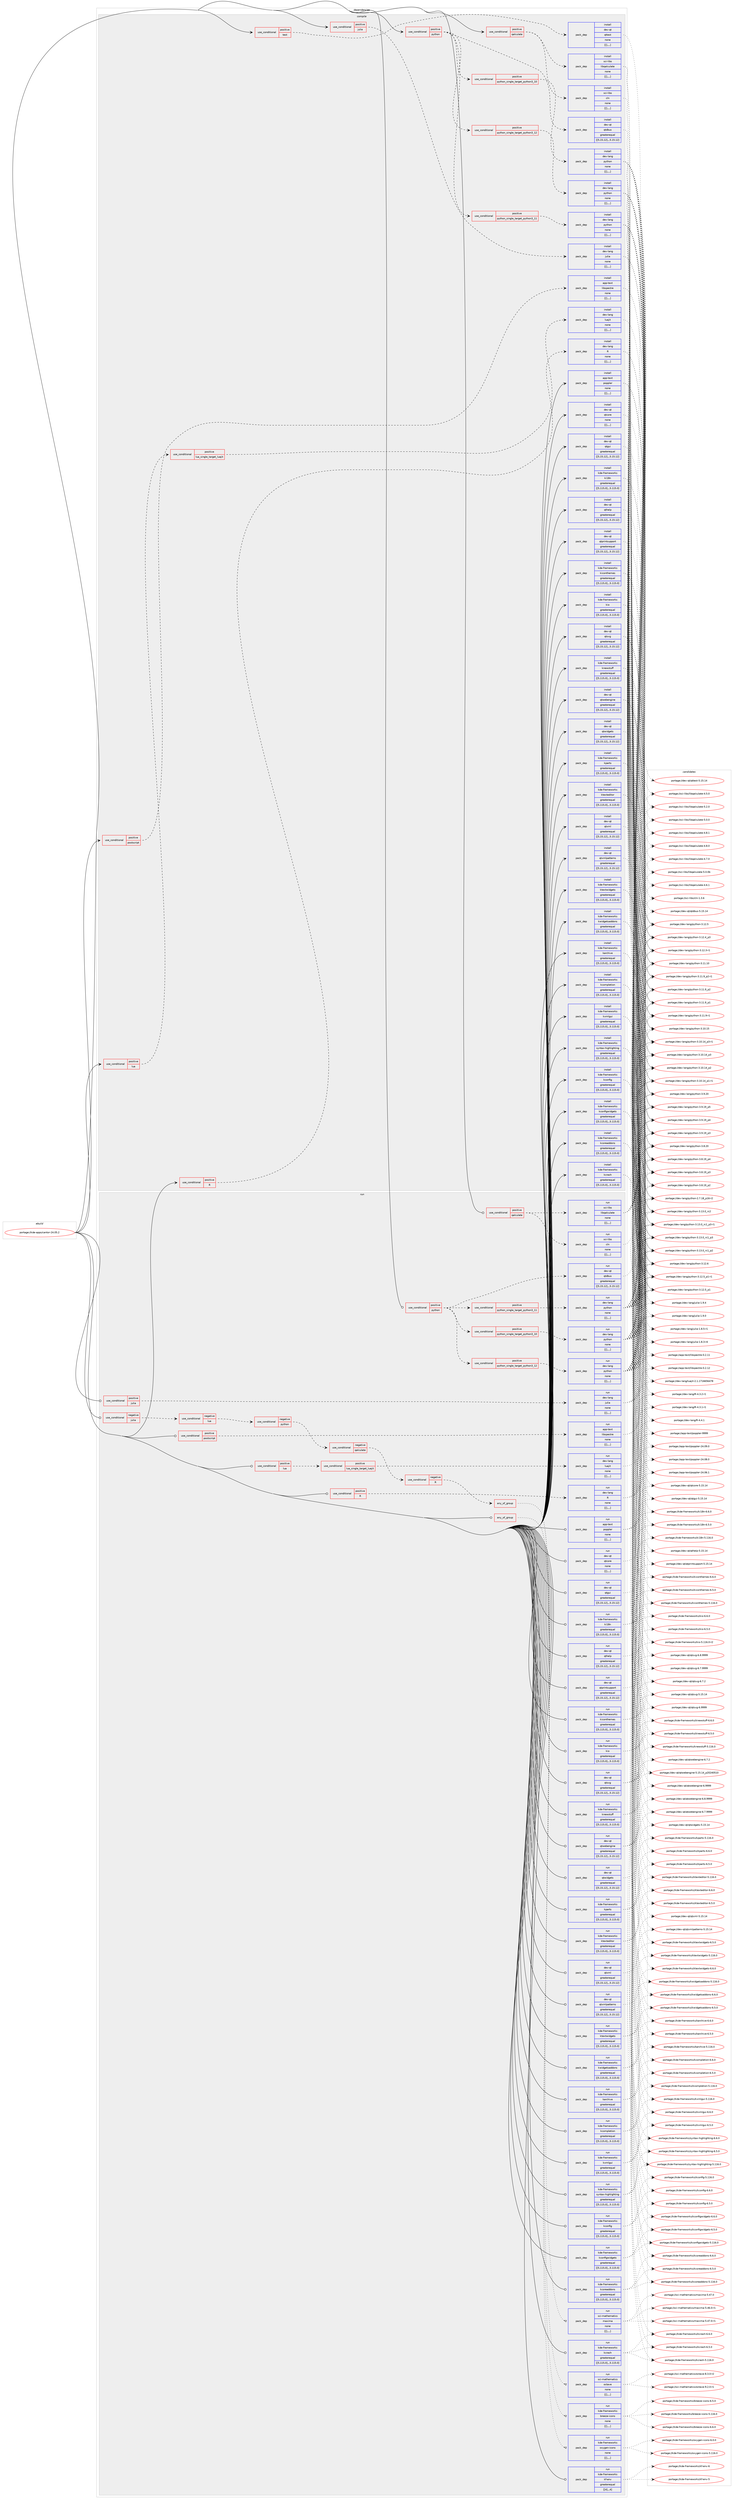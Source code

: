digraph prolog {

# *************
# Graph options
# *************

newrank=true;
concentrate=true;
compound=true;
graph [rankdir=LR,fontname=Helvetica,fontsize=10,ranksep=1.5];#, ranksep=2.5, nodesep=0.2];
edge  [arrowhead=vee];
node  [fontname=Helvetica,fontsize=10];

# **********
# The ebuild
# **********

subgraph cluster_leftcol {
color=gray;
label=<<i>ebuild</i>>;
id [label="portage://kde-apps/cantor-24.05.2", color=red, width=4, href="../kde-apps/cantor-24.05.2.svg"];
}

# ****************
# The dependencies
# ****************

subgraph cluster_midcol {
color=gray;
label=<<i>dependencies</i>>;
subgraph cluster_compile {
fillcolor="#eeeeee";
style=filled;
label=<<i>compile</i>>;
subgraph cond68685 {
dependency251856 [label=<<TABLE BORDER="0" CELLBORDER="1" CELLSPACING="0" CELLPADDING="4"><TR><TD ROWSPAN="3" CELLPADDING="10">use_conditional</TD></TR><TR><TD>positive</TD></TR><TR><TD>R</TD></TR></TABLE>>, shape=none, color=red];
subgraph pack181539 {
dependency251857 [label=<<TABLE BORDER="0" CELLBORDER="1" CELLSPACING="0" CELLPADDING="4" WIDTH="220"><TR><TD ROWSPAN="6" CELLPADDING="30">pack_dep</TD></TR><TR><TD WIDTH="110">install</TD></TR><TR><TD>dev-lang</TD></TR><TR><TD>R</TD></TR><TR><TD>none</TD></TR><TR><TD>[[],,,,]</TD></TR></TABLE>>, shape=none, color=blue];
}
dependency251856:e -> dependency251857:w [weight=20,style="dashed",arrowhead="vee"];
}
id:e -> dependency251856:w [weight=20,style="solid",arrowhead="vee"];
subgraph cond68686 {
dependency251858 [label=<<TABLE BORDER="0" CELLBORDER="1" CELLSPACING="0" CELLPADDING="4"><TR><TD ROWSPAN="3" CELLPADDING="10">use_conditional</TD></TR><TR><TD>positive</TD></TR><TR><TD>julia</TD></TR></TABLE>>, shape=none, color=red];
subgraph pack181540 {
dependency251859 [label=<<TABLE BORDER="0" CELLBORDER="1" CELLSPACING="0" CELLPADDING="4" WIDTH="220"><TR><TD ROWSPAN="6" CELLPADDING="30">pack_dep</TD></TR><TR><TD WIDTH="110">install</TD></TR><TR><TD>dev-lang</TD></TR><TR><TD>julia</TD></TR><TR><TD>none</TD></TR><TR><TD>[[],,,,]</TD></TR></TABLE>>, shape=none, color=blue];
}
dependency251858:e -> dependency251859:w [weight=20,style="dashed",arrowhead="vee"];
}
id:e -> dependency251858:w [weight=20,style="solid",arrowhead="vee"];
subgraph cond68687 {
dependency251860 [label=<<TABLE BORDER="0" CELLBORDER="1" CELLSPACING="0" CELLPADDING="4"><TR><TD ROWSPAN="3" CELLPADDING="10">use_conditional</TD></TR><TR><TD>positive</TD></TR><TR><TD>lua</TD></TR></TABLE>>, shape=none, color=red];
subgraph cond68688 {
dependency251861 [label=<<TABLE BORDER="0" CELLBORDER="1" CELLSPACING="0" CELLPADDING="4"><TR><TD ROWSPAN="3" CELLPADDING="10">use_conditional</TD></TR><TR><TD>positive</TD></TR><TR><TD>lua_single_target_luajit</TD></TR></TABLE>>, shape=none, color=red];
subgraph pack181541 {
dependency251862 [label=<<TABLE BORDER="0" CELLBORDER="1" CELLSPACING="0" CELLPADDING="4" WIDTH="220"><TR><TD ROWSPAN="6" CELLPADDING="30">pack_dep</TD></TR><TR><TD WIDTH="110">install</TD></TR><TR><TD>dev-lang</TD></TR><TR><TD>luajit</TD></TR><TR><TD>none</TD></TR><TR><TD>[[],,,,]</TD></TR></TABLE>>, shape=none, color=blue];
}
dependency251861:e -> dependency251862:w [weight=20,style="dashed",arrowhead="vee"];
}
dependency251860:e -> dependency251861:w [weight=20,style="dashed",arrowhead="vee"];
}
id:e -> dependency251860:w [weight=20,style="solid",arrowhead="vee"];
subgraph cond68689 {
dependency251863 [label=<<TABLE BORDER="0" CELLBORDER="1" CELLSPACING="0" CELLPADDING="4"><TR><TD ROWSPAN="3" CELLPADDING="10">use_conditional</TD></TR><TR><TD>positive</TD></TR><TR><TD>postscript</TD></TR></TABLE>>, shape=none, color=red];
subgraph pack181542 {
dependency251864 [label=<<TABLE BORDER="0" CELLBORDER="1" CELLSPACING="0" CELLPADDING="4" WIDTH="220"><TR><TD ROWSPAN="6" CELLPADDING="30">pack_dep</TD></TR><TR><TD WIDTH="110">install</TD></TR><TR><TD>app-text</TD></TR><TR><TD>libspectre</TD></TR><TR><TD>none</TD></TR><TR><TD>[[],,,,]</TD></TR></TABLE>>, shape=none, color=blue];
}
dependency251863:e -> dependency251864:w [weight=20,style="dashed",arrowhead="vee"];
}
id:e -> dependency251863:w [weight=20,style="solid",arrowhead="vee"];
subgraph cond68690 {
dependency251865 [label=<<TABLE BORDER="0" CELLBORDER="1" CELLSPACING="0" CELLPADDING="4"><TR><TD ROWSPAN="3" CELLPADDING="10">use_conditional</TD></TR><TR><TD>positive</TD></TR><TR><TD>python</TD></TR></TABLE>>, shape=none, color=red];
subgraph cond68691 {
dependency251866 [label=<<TABLE BORDER="0" CELLBORDER="1" CELLSPACING="0" CELLPADDING="4"><TR><TD ROWSPAN="3" CELLPADDING="10">use_conditional</TD></TR><TR><TD>positive</TD></TR><TR><TD>python_single_target_python3_10</TD></TR></TABLE>>, shape=none, color=red];
subgraph pack181543 {
dependency251867 [label=<<TABLE BORDER="0" CELLBORDER="1" CELLSPACING="0" CELLPADDING="4" WIDTH="220"><TR><TD ROWSPAN="6" CELLPADDING="30">pack_dep</TD></TR><TR><TD WIDTH="110">install</TD></TR><TR><TD>dev-lang</TD></TR><TR><TD>python</TD></TR><TR><TD>none</TD></TR><TR><TD>[[],,,,]</TD></TR></TABLE>>, shape=none, color=blue];
}
dependency251866:e -> dependency251867:w [weight=20,style="dashed",arrowhead="vee"];
}
dependency251865:e -> dependency251866:w [weight=20,style="dashed",arrowhead="vee"];
subgraph cond68692 {
dependency251868 [label=<<TABLE BORDER="0" CELLBORDER="1" CELLSPACING="0" CELLPADDING="4"><TR><TD ROWSPAN="3" CELLPADDING="10">use_conditional</TD></TR><TR><TD>positive</TD></TR><TR><TD>python_single_target_python3_11</TD></TR></TABLE>>, shape=none, color=red];
subgraph pack181544 {
dependency251869 [label=<<TABLE BORDER="0" CELLBORDER="1" CELLSPACING="0" CELLPADDING="4" WIDTH="220"><TR><TD ROWSPAN="6" CELLPADDING="30">pack_dep</TD></TR><TR><TD WIDTH="110">install</TD></TR><TR><TD>dev-lang</TD></TR><TR><TD>python</TD></TR><TR><TD>none</TD></TR><TR><TD>[[],,,,]</TD></TR></TABLE>>, shape=none, color=blue];
}
dependency251868:e -> dependency251869:w [weight=20,style="dashed",arrowhead="vee"];
}
dependency251865:e -> dependency251868:w [weight=20,style="dashed",arrowhead="vee"];
subgraph cond68693 {
dependency251870 [label=<<TABLE BORDER="0" CELLBORDER="1" CELLSPACING="0" CELLPADDING="4"><TR><TD ROWSPAN="3" CELLPADDING="10">use_conditional</TD></TR><TR><TD>positive</TD></TR><TR><TD>python_single_target_python3_12</TD></TR></TABLE>>, shape=none, color=red];
subgraph pack181545 {
dependency251871 [label=<<TABLE BORDER="0" CELLBORDER="1" CELLSPACING="0" CELLPADDING="4" WIDTH="220"><TR><TD ROWSPAN="6" CELLPADDING="30">pack_dep</TD></TR><TR><TD WIDTH="110">install</TD></TR><TR><TD>dev-lang</TD></TR><TR><TD>python</TD></TR><TR><TD>none</TD></TR><TR><TD>[[],,,,]</TD></TR></TABLE>>, shape=none, color=blue];
}
dependency251870:e -> dependency251871:w [weight=20,style="dashed",arrowhead="vee"];
}
dependency251865:e -> dependency251870:w [weight=20,style="dashed",arrowhead="vee"];
subgraph pack181546 {
dependency251872 [label=<<TABLE BORDER="0" CELLBORDER="1" CELLSPACING="0" CELLPADDING="4" WIDTH="220"><TR><TD ROWSPAN="6" CELLPADDING="30">pack_dep</TD></TR><TR><TD WIDTH="110">install</TD></TR><TR><TD>dev-qt</TD></TR><TR><TD>qtdbus</TD></TR><TR><TD>greaterequal</TD></TR><TR><TD>[[5,15,12],,,5.15.12]</TD></TR></TABLE>>, shape=none, color=blue];
}
dependency251865:e -> dependency251872:w [weight=20,style="dashed",arrowhead="vee"];
}
id:e -> dependency251865:w [weight=20,style="solid",arrowhead="vee"];
subgraph cond68694 {
dependency251873 [label=<<TABLE BORDER="0" CELLBORDER="1" CELLSPACING="0" CELLPADDING="4"><TR><TD ROWSPAN="3" CELLPADDING="10">use_conditional</TD></TR><TR><TD>positive</TD></TR><TR><TD>qalculate</TD></TR></TABLE>>, shape=none, color=red];
subgraph pack181547 {
dependency251874 [label=<<TABLE BORDER="0" CELLBORDER="1" CELLSPACING="0" CELLPADDING="4" WIDTH="220"><TR><TD ROWSPAN="6" CELLPADDING="30">pack_dep</TD></TR><TR><TD WIDTH="110">install</TD></TR><TR><TD>sci-libs</TD></TR><TR><TD>cln</TD></TR><TR><TD>none</TD></TR><TR><TD>[[],,,,]</TD></TR></TABLE>>, shape=none, color=blue];
}
dependency251873:e -> dependency251874:w [weight=20,style="dashed",arrowhead="vee"];
subgraph pack181548 {
dependency251875 [label=<<TABLE BORDER="0" CELLBORDER="1" CELLSPACING="0" CELLPADDING="4" WIDTH="220"><TR><TD ROWSPAN="6" CELLPADDING="30">pack_dep</TD></TR><TR><TD WIDTH="110">install</TD></TR><TR><TD>sci-libs</TD></TR><TR><TD>libqalculate</TD></TR><TR><TD>none</TD></TR><TR><TD>[[],,,,]</TD></TR></TABLE>>, shape=none, color=blue];
}
dependency251873:e -> dependency251875:w [weight=20,style="dashed",arrowhead="vee"];
}
id:e -> dependency251873:w [weight=20,style="solid",arrowhead="vee"];
subgraph cond68695 {
dependency251876 [label=<<TABLE BORDER="0" CELLBORDER="1" CELLSPACING="0" CELLPADDING="4"><TR><TD ROWSPAN="3" CELLPADDING="10">use_conditional</TD></TR><TR><TD>positive</TD></TR><TR><TD>test</TD></TR></TABLE>>, shape=none, color=red];
subgraph pack181549 {
dependency251877 [label=<<TABLE BORDER="0" CELLBORDER="1" CELLSPACING="0" CELLPADDING="4" WIDTH="220"><TR><TD ROWSPAN="6" CELLPADDING="30">pack_dep</TD></TR><TR><TD WIDTH="110">install</TD></TR><TR><TD>dev-qt</TD></TR><TR><TD>qttest</TD></TR><TR><TD>none</TD></TR><TR><TD>[[],,,,]</TD></TR></TABLE>>, shape=none, color=blue];
}
dependency251876:e -> dependency251877:w [weight=20,style="dashed",arrowhead="vee"];
}
id:e -> dependency251876:w [weight=20,style="solid",arrowhead="vee"];
subgraph pack181550 {
dependency251878 [label=<<TABLE BORDER="0" CELLBORDER="1" CELLSPACING="0" CELLPADDING="4" WIDTH="220"><TR><TD ROWSPAN="6" CELLPADDING="30">pack_dep</TD></TR><TR><TD WIDTH="110">install</TD></TR><TR><TD>app-text</TD></TR><TR><TD>poppler</TD></TR><TR><TD>none</TD></TR><TR><TD>[[],,,,]</TD></TR></TABLE>>, shape=none, color=blue];
}
id:e -> dependency251878:w [weight=20,style="solid",arrowhead="vee"];
subgraph pack181551 {
dependency251879 [label=<<TABLE BORDER="0" CELLBORDER="1" CELLSPACING="0" CELLPADDING="4" WIDTH="220"><TR><TD ROWSPAN="6" CELLPADDING="30">pack_dep</TD></TR><TR><TD WIDTH="110">install</TD></TR><TR><TD>dev-qt</TD></TR><TR><TD>qtcore</TD></TR><TR><TD>none</TD></TR><TR><TD>[[],,,,]</TD></TR></TABLE>>, shape=none, color=blue];
}
id:e -> dependency251879:w [weight=20,style="solid",arrowhead="vee"];
subgraph pack181552 {
dependency251880 [label=<<TABLE BORDER="0" CELLBORDER="1" CELLSPACING="0" CELLPADDING="4" WIDTH="220"><TR><TD ROWSPAN="6" CELLPADDING="30">pack_dep</TD></TR><TR><TD WIDTH="110">install</TD></TR><TR><TD>dev-qt</TD></TR><TR><TD>qtgui</TD></TR><TR><TD>greaterequal</TD></TR><TR><TD>[[5,15,12],,,5.15.12]</TD></TR></TABLE>>, shape=none, color=blue];
}
id:e -> dependency251880:w [weight=20,style="solid",arrowhead="vee"];
subgraph pack181553 {
dependency251881 [label=<<TABLE BORDER="0" CELLBORDER="1" CELLSPACING="0" CELLPADDING="4" WIDTH="220"><TR><TD ROWSPAN="6" CELLPADDING="30">pack_dep</TD></TR><TR><TD WIDTH="110">install</TD></TR><TR><TD>dev-qt</TD></TR><TR><TD>qthelp</TD></TR><TR><TD>greaterequal</TD></TR><TR><TD>[[5,15,12],,,5.15.12]</TD></TR></TABLE>>, shape=none, color=blue];
}
id:e -> dependency251881:w [weight=20,style="solid",arrowhead="vee"];
subgraph pack181554 {
dependency251882 [label=<<TABLE BORDER="0" CELLBORDER="1" CELLSPACING="0" CELLPADDING="4" WIDTH="220"><TR><TD ROWSPAN="6" CELLPADDING="30">pack_dep</TD></TR><TR><TD WIDTH="110">install</TD></TR><TR><TD>dev-qt</TD></TR><TR><TD>qtprintsupport</TD></TR><TR><TD>greaterequal</TD></TR><TR><TD>[[5,15,12],,,5.15.12]</TD></TR></TABLE>>, shape=none, color=blue];
}
id:e -> dependency251882:w [weight=20,style="solid",arrowhead="vee"];
subgraph pack181555 {
dependency251883 [label=<<TABLE BORDER="0" CELLBORDER="1" CELLSPACING="0" CELLPADDING="4" WIDTH="220"><TR><TD ROWSPAN="6" CELLPADDING="30">pack_dep</TD></TR><TR><TD WIDTH="110">install</TD></TR><TR><TD>dev-qt</TD></TR><TR><TD>qtsvg</TD></TR><TR><TD>greaterequal</TD></TR><TR><TD>[[5,15,12],,,5.15.12]</TD></TR></TABLE>>, shape=none, color=blue];
}
id:e -> dependency251883:w [weight=20,style="solid",arrowhead="vee"];
subgraph pack181556 {
dependency251884 [label=<<TABLE BORDER="0" CELLBORDER="1" CELLSPACING="0" CELLPADDING="4" WIDTH="220"><TR><TD ROWSPAN="6" CELLPADDING="30">pack_dep</TD></TR><TR><TD WIDTH="110">install</TD></TR><TR><TD>dev-qt</TD></TR><TR><TD>qtwebengine</TD></TR><TR><TD>greaterequal</TD></TR><TR><TD>[[5,15,12],,,5.15.12]</TD></TR></TABLE>>, shape=none, color=blue];
}
id:e -> dependency251884:w [weight=20,style="solid",arrowhead="vee"];
subgraph pack181557 {
dependency251885 [label=<<TABLE BORDER="0" CELLBORDER="1" CELLSPACING="0" CELLPADDING="4" WIDTH="220"><TR><TD ROWSPAN="6" CELLPADDING="30">pack_dep</TD></TR><TR><TD WIDTH="110">install</TD></TR><TR><TD>dev-qt</TD></TR><TR><TD>qtwidgets</TD></TR><TR><TD>greaterequal</TD></TR><TR><TD>[[5,15,12],,,5.15.12]</TD></TR></TABLE>>, shape=none, color=blue];
}
id:e -> dependency251885:w [weight=20,style="solid",arrowhead="vee"];
subgraph pack181558 {
dependency251886 [label=<<TABLE BORDER="0" CELLBORDER="1" CELLSPACING="0" CELLPADDING="4" WIDTH="220"><TR><TD ROWSPAN="6" CELLPADDING="30">pack_dep</TD></TR><TR><TD WIDTH="110">install</TD></TR><TR><TD>dev-qt</TD></TR><TR><TD>qtxml</TD></TR><TR><TD>greaterequal</TD></TR><TR><TD>[[5,15,12],,,5.15.12]</TD></TR></TABLE>>, shape=none, color=blue];
}
id:e -> dependency251886:w [weight=20,style="solid",arrowhead="vee"];
subgraph pack181559 {
dependency251887 [label=<<TABLE BORDER="0" CELLBORDER="1" CELLSPACING="0" CELLPADDING="4" WIDTH="220"><TR><TD ROWSPAN="6" CELLPADDING="30">pack_dep</TD></TR><TR><TD WIDTH="110">install</TD></TR><TR><TD>dev-qt</TD></TR><TR><TD>qtxmlpatterns</TD></TR><TR><TD>greaterequal</TD></TR><TR><TD>[[5,15,12],,,5.15.12]</TD></TR></TABLE>>, shape=none, color=blue];
}
id:e -> dependency251887:w [weight=20,style="solid",arrowhead="vee"];
subgraph pack181560 {
dependency251888 [label=<<TABLE BORDER="0" CELLBORDER="1" CELLSPACING="0" CELLPADDING="4" WIDTH="220"><TR><TD ROWSPAN="6" CELLPADDING="30">pack_dep</TD></TR><TR><TD WIDTH="110">install</TD></TR><TR><TD>kde-frameworks</TD></TR><TR><TD>karchive</TD></TR><TR><TD>greaterequal</TD></TR><TR><TD>[[5,115,0],,,5.115.0]</TD></TR></TABLE>>, shape=none, color=blue];
}
id:e -> dependency251888:w [weight=20,style="solid",arrowhead="vee"];
subgraph pack181561 {
dependency251889 [label=<<TABLE BORDER="0" CELLBORDER="1" CELLSPACING="0" CELLPADDING="4" WIDTH="220"><TR><TD ROWSPAN="6" CELLPADDING="30">pack_dep</TD></TR><TR><TD WIDTH="110">install</TD></TR><TR><TD>kde-frameworks</TD></TR><TR><TD>kcompletion</TD></TR><TR><TD>greaterequal</TD></TR><TR><TD>[[5,115,0],,,5.115.0]</TD></TR></TABLE>>, shape=none, color=blue];
}
id:e -> dependency251889:w [weight=20,style="solid",arrowhead="vee"];
subgraph pack181562 {
dependency251890 [label=<<TABLE BORDER="0" CELLBORDER="1" CELLSPACING="0" CELLPADDING="4" WIDTH="220"><TR><TD ROWSPAN="6" CELLPADDING="30">pack_dep</TD></TR><TR><TD WIDTH="110">install</TD></TR><TR><TD>kde-frameworks</TD></TR><TR><TD>kconfig</TD></TR><TR><TD>greaterequal</TD></TR><TR><TD>[[5,115,0],,,5.115.0]</TD></TR></TABLE>>, shape=none, color=blue];
}
id:e -> dependency251890:w [weight=20,style="solid",arrowhead="vee"];
subgraph pack181563 {
dependency251891 [label=<<TABLE BORDER="0" CELLBORDER="1" CELLSPACING="0" CELLPADDING="4" WIDTH="220"><TR><TD ROWSPAN="6" CELLPADDING="30">pack_dep</TD></TR><TR><TD WIDTH="110">install</TD></TR><TR><TD>kde-frameworks</TD></TR><TR><TD>kconfigwidgets</TD></TR><TR><TD>greaterequal</TD></TR><TR><TD>[[5,115,0],,,5.115.0]</TD></TR></TABLE>>, shape=none, color=blue];
}
id:e -> dependency251891:w [weight=20,style="solid",arrowhead="vee"];
subgraph pack181564 {
dependency251892 [label=<<TABLE BORDER="0" CELLBORDER="1" CELLSPACING="0" CELLPADDING="4" WIDTH="220"><TR><TD ROWSPAN="6" CELLPADDING="30">pack_dep</TD></TR><TR><TD WIDTH="110">install</TD></TR><TR><TD>kde-frameworks</TD></TR><TR><TD>kcoreaddons</TD></TR><TR><TD>greaterequal</TD></TR><TR><TD>[[5,115,0],,,5.115.0]</TD></TR></TABLE>>, shape=none, color=blue];
}
id:e -> dependency251892:w [weight=20,style="solid",arrowhead="vee"];
subgraph pack181565 {
dependency251893 [label=<<TABLE BORDER="0" CELLBORDER="1" CELLSPACING="0" CELLPADDING="4" WIDTH="220"><TR><TD ROWSPAN="6" CELLPADDING="30">pack_dep</TD></TR><TR><TD WIDTH="110">install</TD></TR><TR><TD>kde-frameworks</TD></TR><TR><TD>kcrash</TD></TR><TR><TD>greaterequal</TD></TR><TR><TD>[[5,115,0],,,5.115.0]</TD></TR></TABLE>>, shape=none, color=blue];
}
id:e -> dependency251893:w [weight=20,style="solid",arrowhead="vee"];
subgraph pack181566 {
dependency251894 [label=<<TABLE BORDER="0" CELLBORDER="1" CELLSPACING="0" CELLPADDING="4" WIDTH="220"><TR><TD ROWSPAN="6" CELLPADDING="30">pack_dep</TD></TR><TR><TD WIDTH="110">install</TD></TR><TR><TD>kde-frameworks</TD></TR><TR><TD>ki18n</TD></TR><TR><TD>greaterequal</TD></TR><TR><TD>[[5,115,0],,,5.115.0]</TD></TR></TABLE>>, shape=none, color=blue];
}
id:e -> dependency251894:w [weight=20,style="solid",arrowhead="vee"];
subgraph pack181567 {
dependency251895 [label=<<TABLE BORDER="0" CELLBORDER="1" CELLSPACING="0" CELLPADDING="4" WIDTH="220"><TR><TD ROWSPAN="6" CELLPADDING="30">pack_dep</TD></TR><TR><TD WIDTH="110">install</TD></TR><TR><TD>kde-frameworks</TD></TR><TR><TD>kiconthemes</TD></TR><TR><TD>greaterequal</TD></TR><TR><TD>[[5,115,0],,,5.115.0]</TD></TR></TABLE>>, shape=none, color=blue];
}
id:e -> dependency251895:w [weight=20,style="solid",arrowhead="vee"];
subgraph pack181568 {
dependency251896 [label=<<TABLE BORDER="0" CELLBORDER="1" CELLSPACING="0" CELLPADDING="4" WIDTH="220"><TR><TD ROWSPAN="6" CELLPADDING="30">pack_dep</TD></TR><TR><TD WIDTH="110">install</TD></TR><TR><TD>kde-frameworks</TD></TR><TR><TD>kio</TD></TR><TR><TD>greaterequal</TD></TR><TR><TD>[[5,115,0],,,5.115.0]</TD></TR></TABLE>>, shape=none, color=blue];
}
id:e -> dependency251896:w [weight=20,style="solid",arrowhead="vee"];
subgraph pack181569 {
dependency251897 [label=<<TABLE BORDER="0" CELLBORDER="1" CELLSPACING="0" CELLPADDING="4" WIDTH="220"><TR><TD ROWSPAN="6" CELLPADDING="30">pack_dep</TD></TR><TR><TD WIDTH="110">install</TD></TR><TR><TD>kde-frameworks</TD></TR><TR><TD>knewstuff</TD></TR><TR><TD>greaterequal</TD></TR><TR><TD>[[5,115,0],,,5.115.0]</TD></TR></TABLE>>, shape=none, color=blue];
}
id:e -> dependency251897:w [weight=20,style="solid",arrowhead="vee"];
subgraph pack181570 {
dependency251898 [label=<<TABLE BORDER="0" CELLBORDER="1" CELLSPACING="0" CELLPADDING="4" WIDTH="220"><TR><TD ROWSPAN="6" CELLPADDING="30">pack_dep</TD></TR><TR><TD WIDTH="110">install</TD></TR><TR><TD>kde-frameworks</TD></TR><TR><TD>kparts</TD></TR><TR><TD>greaterequal</TD></TR><TR><TD>[[5,115,0],,,5.115.0]</TD></TR></TABLE>>, shape=none, color=blue];
}
id:e -> dependency251898:w [weight=20,style="solid",arrowhead="vee"];
subgraph pack181571 {
dependency251899 [label=<<TABLE BORDER="0" CELLBORDER="1" CELLSPACING="0" CELLPADDING="4" WIDTH="220"><TR><TD ROWSPAN="6" CELLPADDING="30">pack_dep</TD></TR><TR><TD WIDTH="110">install</TD></TR><TR><TD>kde-frameworks</TD></TR><TR><TD>ktexteditor</TD></TR><TR><TD>greaterequal</TD></TR><TR><TD>[[5,115,0],,,5.115.0]</TD></TR></TABLE>>, shape=none, color=blue];
}
id:e -> dependency251899:w [weight=20,style="solid",arrowhead="vee"];
subgraph pack181572 {
dependency251900 [label=<<TABLE BORDER="0" CELLBORDER="1" CELLSPACING="0" CELLPADDING="4" WIDTH="220"><TR><TD ROWSPAN="6" CELLPADDING="30">pack_dep</TD></TR><TR><TD WIDTH="110">install</TD></TR><TR><TD>kde-frameworks</TD></TR><TR><TD>ktextwidgets</TD></TR><TR><TD>greaterequal</TD></TR><TR><TD>[[5,115,0],,,5.115.0]</TD></TR></TABLE>>, shape=none, color=blue];
}
id:e -> dependency251900:w [weight=20,style="solid",arrowhead="vee"];
subgraph pack181573 {
dependency251901 [label=<<TABLE BORDER="0" CELLBORDER="1" CELLSPACING="0" CELLPADDING="4" WIDTH="220"><TR><TD ROWSPAN="6" CELLPADDING="30">pack_dep</TD></TR><TR><TD WIDTH="110">install</TD></TR><TR><TD>kde-frameworks</TD></TR><TR><TD>kwidgetsaddons</TD></TR><TR><TD>greaterequal</TD></TR><TR><TD>[[5,115,0],,,5.115.0]</TD></TR></TABLE>>, shape=none, color=blue];
}
id:e -> dependency251901:w [weight=20,style="solid",arrowhead="vee"];
subgraph pack181574 {
dependency251902 [label=<<TABLE BORDER="0" CELLBORDER="1" CELLSPACING="0" CELLPADDING="4" WIDTH="220"><TR><TD ROWSPAN="6" CELLPADDING="30">pack_dep</TD></TR><TR><TD WIDTH="110">install</TD></TR><TR><TD>kde-frameworks</TD></TR><TR><TD>kxmlgui</TD></TR><TR><TD>greaterequal</TD></TR><TR><TD>[[5,115,0],,,5.115.0]</TD></TR></TABLE>>, shape=none, color=blue];
}
id:e -> dependency251902:w [weight=20,style="solid",arrowhead="vee"];
subgraph pack181575 {
dependency251903 [label=<<TABLE BORDER="0" CELLBORDER="1" CELLSPACING="0" CELLPADDING="4" WIDTH="220"><TR><TD ROWSPAN="6" CELLPADDING="30">pack_dep</TD></TR><TR><TD WIDTH="110">install</TD></TR><TR><TD>kde-frameworks</TD></TR><TR><TD>syntax-highlighting</TD></TR><TR><TD>greaterequal</TD></TR><TR><TD>[[5,115,0],,,5.115.0]</TD></TR></TABLE>>, shape=none, color=blue];
}
id:e -> dependency251903:w [weight=20,style="solid",arrowhead="vee"];
}
subgraph cluster_compileandrun {
fillcolor="#eeeeee";
style=filled;
label=<<i>compile and run</i>>;
}
subgraph cluster_run {
fillcolor="#eeeeee";
style=filled;
label=<<i>run</i>>;
subgraph any1472 {
dependency251904 [label=<<TABLE BORDER="0" CELLBORDER="1" CELLSPACING="0" CELLPADDING="4"><TR><TD CELLPADDING="10">any_of_group</TD></TR></TABLE>>, shape=none, color=red];subgraph pack181576 {
dependency251905 [label=<<TABLE BORDER="0" CELLBORDER="1" CELLSPACING="0" CELLPADDING="4" WIDTH="220"><TR><TD ROWSPAN="6" CELLPADDING="30">pack_dep</TD></TR><TR><TD WIDTH="110">run</TD></TR><TR><TD>kde-frameworks</TD></TR><TR><TD>breeze-icons</TD></TR><TR><TD>none</TD></TR><TR><TD>[[],,,,]</TD></TR></TABLE>>, shape=none, color=blue];
}
dependency251904:e -> dependency251905:w [weight=20,style="dotted",arrowhead="oinv"];
subgraph pack181577 {
dependency251906 [label=<<TABLE BORDER="0" CELLBORDER="1" CELLSPACING="0" CELLPADDING="4" WIDTH="220"><TR><TD ROWSPAN="6" CELLPADDING="30">pack_dep</TD></TR><TR><TD WIDTH="110">run</TD></TR><TR><TD>kde-frameworks</TD></TR><TR><TD>oxygen-icons</TD></TR><TR><TD>none</TD></TR><TR><TD>[[],,,,]</TD></TR></TABLE>>, shape=none, color=blue];
}
dependency251904:e -> dependency251906:w [weight=20,style="dotted",arrowhead="oinv"];
}
id:e -> dependency251904:w [weight=20,style="solid",arrowhead="odot"];
subgraph cond68696 {
dependency251907 [label=<<TABLE BORDER="0" CELLBORDER="1" CELLSPACING="0" CELLPADDING="4"><TR><TD ROWSPAN="3" CELLPADDING="10">use_conditional</TD></TR><TR><TD>negative</TD></TR><TR><TD>julia</TD></TR></TABLE>>, shape=none, color=red];
subgraph cond68697 {
dependency251908 [label=<<TABLE BORDER="0" CELLBORDER="1" CELLSPACING="0" CELLPADDING="4"><TR><TD ROWSPAN="3" CELLPADDING="10">use_conditional</TD></TR><TR><TD>negative</TD></TR><TR><TD>lua</TD></TR></TABLE>>, shape=none, color=red];
subgraph cond68698 {
dependency251909 [label=<<TABLE BORDER="0" CELLBORDER="1" CELLSPACING="0" CELLPADDING="4"><TR><TD ROWSPAN="3" CELLPADDING="10">use_conditional</TD></TR><TR><TD>negative</TD></TR><TR><TD>python</TD></TR></TABLE>>, shape=none, color=red];
subgraph cond68699 {
dependency251910 [label=<<TABLE BORDER="0" CELLBORDER="1" CELLSPACING="0" CELLPADDING="4"><TR><TD ROWSPAN="3" CELLPADDING="10">use_conditional</TD></TR><TR><TD>negative</TD></TR><TR><TD>qalculate</TD></TR></TABLE>>, shape=none, color=red];
subgraph cond68700 {
dependency251911 [label=<<TABLE BORDER="0" CELLBORDER="1" CELLSPACING="0" CELLPADDING="4"><TR><TD ROWSPAN="3" CELLPADDING="10">use_conditional</TD></TR><TR><TD>negative</TD></TR><TR><TD>R</TD></TR></TABLE>>, shape=none, color=red];
subgraph any1473 {
dependency251912 [label=<<TABLE BORDER="0" CELLBORDER="1" CELLSPACING="0" CELLPADDING="4"><TR><TD CELLPADDING="10">any_of_group</TD></TR></TABLE>>, shape=none, color=red];subgraph pack181578 {
dependency251913 [label=<<TABLE BORDER="0" CELLBORDER="1" CELLSPACING="0" CELLPADDING="4" WIDTH="220"><TR><TD ROWSPAN="6" CELLPADDING="30">pack_dep</TD></TR><TR><TD WIDTH="110">run</TD></TR><TR><TD>sci-mathematics</TD></TR><TR><TD>maxima</TD></TR><TR><TD>none</TD></TR><TR><TD>[[],,,,]</TD></TR></TABLE>>, shape=none, color=blue];
}
dependency251912:e -> dependency251913:w [weight=20,style="dotted",arrowhead="oinv"];
subgraph pack181579 {
dependency251914 [label=<<TABLE BORDER="0" CELLBORDER="1" CELLSPACING="0" CELLPADDING="4" WIDTH="220"><TR><TD ROWSPAN="6" CELLPADDING="30">pack_dep</TD></TR><TR><TD WIDTH="110">run</TD></TR><TR><TD>sci-mathematics</TD></TR><TR><TD>octave</TD></TR><TR><TD>none</TD></TR><TR><TD>[[],,,,]</TD></TR></TABLE>>, shape=none, color=blue];
}
dependency251912:e -> dependency251914:w [weight=20,style="dotted",arrowhead="oinv"];
}
dependency251911:e -> dependency251912:w [weight=20,style="dashed",arrowhead="vee"];
}
dependency251910:e -> dependency251911:w [weight=20,style="dashed",arrowhead="vee"];
}
dependency251909:e -> dependency251910:w [weight=20,style="dashed",arrowhead="vee"];
}
dependency251908:e -> dependency251909:w [weight=20,style="dashed",arrowhead="vee"];
}
dependency251907:e -> dependency251908:w [weight=20,style="dashed",arrowhead="vee"];
}
id:e -> dependency251907:w [weight=20,style="solid",arrowhead="odot"];
subgraph cond68701 {
dependency251915 [label=<<TABLE BORDER="0" CELLBORDER="1" CELLSPACING="0" CELLPADDING="4"><TR><TD ROWSPAN="3" CELLPADDING="10">use_conditional</TD></TR><TR><TD>positive</TD></TR><TR><TD>R</TD></TR></TABLE>>, shape=none, color=red];
subgraph pack181580 {
dependency251916 [label=<<TABLE BORDER="0" CELLBORDER="1" CELLSPACING="0" CELLPADDING="4" WIDTH="220"><TR><TD ROWSPAN="6" CELLPADDING="30">pack_dep</TD></TR><TR><TD WIDTH="110">run</TD></TR><TR><TD>dev-lang</TD></TR><TR><TD>R</TD></TR><TR><TD>none</TD></TR><TR><TD>[[],,,,]</TD></TR></TABLE>>, shape=none, color=blue];
}
dependency251915:e -> dependency251916:w [weight=20,style="dashed",arrowhead="vee"];
}
id:e -> dependency251915:w [weight=20,style="solid",arrowhead="odot"];
subgraph cond68702 {
dependency251917 [label=<<TABLE BORDER="0" CELLBORDER="1" CELLSPACING="0" CELLPADDING="4"><TR><TD ROWSPAN="3" CELLPADDING="10">use_conditional</TD></TR><TR><TD>positive</TD></TR><TR><TD>julia</TD></TR></TABLE>>, shape=none, color=red];
subgraph pack181581 {
dependency251918 [label=<<TABLE BORDER="0" CELLBORDER="1" CELLSPACING="0" CELLPADDING="4" WIDTH="220"><TR><TD ROWSPAN="6" CELLPADDING="30">pack_dep</TD></TR><TR><TD WIDTH="110">run</TD></TR><TR><TD>dev-lang</TD></TR><TR><TD>julia</TD></TR><TR><TD>none</TD></TR><TR><TD>[[],,,,]</TD></TR></TABLE>>, shape=none, color=blue];
}
dependency251917:e -> dependency251918:w [weight=20,style="dashed",arrowhead="vee"];
}
id:e -> dependency251917:w [weight=20,style="solid",arrowhead="odot"];
subgraph cond68703 {
dependency251919 [label=<<TABLE BORDER="0" CELLBORDER="1" CELLSPACING="0" CELLPADDING="4"><TR><TD ROWSPAN="3" CELLPADDING="10">use_conditional</TD></TR><TR><TD>positive</TD></TR><TR><TD>lua</TD></TR></TABLE>>, shape=none, color=red];
subgraph cond68704 {
dependency251920 [label=<<TABLE BORDER="0" CELLBORDER="1" CELLSPACING="0" CELLPADDING="4"><TR><TD ROWSPAN="3" CELLPADDING="10">use_conditional</TD></TR><TR><TD>positive</TD></TR><TR><TD>lua_single_target_luajit</TD></TR></TABLE>>, shape=none, color=red];
subgraph pack181582 {
dependency251921 [label=<<TABLE BORDER="0" CELLBORDER="1" CELLSPACING="0" CELLPADDING="4" WIDTH="220"><TR><TD ROWSPAN="6" CELLPADDING="30">pack_dep</TD></TR><TR><TD WIDTH="110">run</TD></TR><TR><TD>dev-lang</TD></TR><TR><TD>luajit</TD></TR><TR><TD>none</TD></TR><TR><TD>[[],,,,]</TD></TR></TABLE>>, shape=none, color=blue];
}
dependency251920:e -> dependency251921:w [weight=20,style="dashed",arrowhead="vee"];
}
dependency251919:e -> dependency251920:w [weight=20,style="dashed",arrowhead="vee"];
}
id:e -> dependency251919:w [weight=20,style="solid",arrowhead="odot"];
subgraph cond68705 {
dependency251922 [label=<<TABLE BORDER="0" CELLBORDER="1" CELLSPACING="0" CELLPADDING="4"><TR><TD ROWSPAN="3" CELLPADDING="10">use_conditional</TD></TR><TR><TD>positive</TD></TR><TR><TD>postscript</TD></TR></TABLE>>, shape=none, color=red];
subgraph pack181583 {
dependency251923 [label=<<TABLE BORDER="0" CELLBORDER="1" CELLSPACING="0" CELLPADDING="4" WIDTH="220"><TR><TD ROWSPAN="6" CELLPADDING="30">pack_dep</TD></TR><TR><TD WIDTH="110">run</TD></TR><TR><TD>app-text</TD></TR><TR><TD>libspectre</TD></TR><TR><TD>none</TD></TR><TR><TD>[[],,,,]</TD></TR></TABLE>>, shape=none, color=blue];
}
dependency251922:e -> dependency251923:w [weight=20,style="dashed",arrowhead="vee"];
}
id:e -> dependency251922:w [weight=20,style="solid",arrowhead="odot"];
subgraph cond68706 {
dependency251924 [label=<<TABLE BORDER="0" CELLBORDER="1" CELLSPACING="0" CELLPADDING="4"><TR><TD ROWSPAN="3" CELLPADDING="10">use_conditional</TD></TR><TR><TD>positive</TD></TR><TR><TD>python</TD></TR></TABLE>>, shape=none, color=red];
subgraph cond68707 {
dependency251925 [label=<<TABLE BORDER="0" CELLBORDER="1" CELLSPACING="0" CELLPADDING="4"><TR><TD ROWSPAN="3" CELLPADDING="10">use_conditional</TD></TR><TR><TD>positive</TD></TR><TR><TD>python_single_target_python3_10</TD></TR></TABLE>>, shape=none, color=red];
subgraph pack181584 {
dependency251926 [label=<<TABLE BORDER="0" CELLBORDER="1" CELLSPACING="0" CELLPADDING="4" WIDTH="220"><TR><TD ROWSPAN="6" CELLPADDING="30">pack_dep</TD></TR><TR><TD WIDTH="110">run</TD></TR><TR><TD>dev-lang</TD></TR><TR><TD>python</TD></TR><TR><TD>none</TD></TR><TR><TD>[[],,,,]</TD></TR></TABLE>>, shape=none, color=blue];
}
dependency251925:e -> dependency251926:w [weight=20,style="dashed",arrowhead="vee"];
}
dependency251924:e -> dependency251925:w [weight=20,style="dashed",arrowhead="vee"];
subgraph cond68708 {
dependency251927 [label=<<TABLE BORDER="0" CELLBORDER="1" CELLSPACING="0" CELLPADDING="4"><TR><TD ROWSPAN="3" CELLPADDING="10">use_conditional</TD></TR><TR><TD>positive</TD></TR><TR><TD>python_single_target_python3_11</TD></TR></TABLE>>, shape=none, color=red];
subgraph pack181585 {
dependency251928 [label=<<TABLE BORDER="0" CELLBORDER="1" CELLSPACING="0" CELLPADDING="4" WIDTH="220"><TR><TD ROWSPAN="6" CELLPADDING="30">pack_dep</TD></TR><TR><TD WIDTH="110">run</TD></TR><TR><TD>dev-lang</TD></TR><TR><TD>python</TD></TR><TR><TD>none</TD></TR><TR><TD>[[],,,,]</TD></TR></TABLE>>, shape=none, color=blue];
}
dependency251927:e -> dependency251928:w [weight=20,style="dashed",arrowhead="vee"];
}
dependency251924:e -> dependency251927:w [weight=20,style="dashed",arrowhead="vee"];
subgraph cond68709 {
dependency251929 [label=<<TABLE BORDER="0" CELLBORDER="1" CELLSPACING="0" CELLPADDING="4"><TR><TD ROWSPAN="3" CELLPADDING="10">use_conditional</TD></TR><TR><TD>positive</TD></TR><TR><TD>python_single_target_python3_12</TD></TR></TABLE>>, shape=none, color=red];
subgraph pack181586 {
dependency251930 [label=<<TABLE BORDER="0" CELLBORDER="1" CELLSPACING="0" CELLPADDING="4" WIDTH="220"><TR><TD ROWSPAN="6" CELLPADDING="30">pack_dep</TD></TR><TR><TD WIDTH="110">run</TD></TR><TR><TD>dev-lang</TD></TR><TR><TD>python</TD></TR><TR><TD>none</TD></TR><TR><TD>[[],,,,]</TD></TR></TABLE>>, shape=none, color=blue];
}
dependency251929:e -> dependency251930:w [weight=20,style="dashed",arrowhead="vee"];
}
dependency251924:e -> dependency251929:w [weight=20,style="dashed",arrowhead="vee"];
subgraph pack181587 {
dependency251931 [label=<<TABLE BORDER="0" CELLBORDER="1" CELLSPACING="0" CELLPADDING="4" WIDTH="220"><TR><TD ROWSPAN="6" CELLPADDING="30">pack_dep</TD></TR><TR><TD WIDTH="110">run</TD></TR><TR><TD>dev-qt</TD></TR><TR><TD>qtdbus</TD></TR><TR><TD>greaterequal</TD></TR><TR><TD>[[5,15,12],,,5.15.12]</TD></TR></TABLE>>, shape=none, color=blue];
}
dependency251924:e -> dependency251931:w [weight=20,style="dashed",arrowhead="vee"];
}
id:e -> dependency251924:w [weight=20,style="solid",arrowhead="odot"];
subgraph cond68710 {
dependency251932 [label=<<TABLE BORDER="0" CELLBORDER="1" CELLSPACING="0" CELLPADDING="4"><TR><TD ROWSPAN="3" CELLPADDING="10">use_conditional</TD></TR><TR><TD>positive</TD></TR><TR><TD>qalculate</TD></TR></TABLE>>, shape=none, color=red];
subgraph pack181588 {
dependency251933 [label=<<TABLE BORDER="0" CELLBORDER="1" CELLSPACING="0" CELLPADDING="4" WIDTH="220"><TR><TD ROWSPAN="6" CELLPADDING="30">pack_dep</TD></TR><TR><TD WIDTH="110">run</TD></TR><TR><TD>sci-libs</TD></TR><TR><TD>cln</TD></TR><TR><TD>none</TD></TR><TR><TD>[[],,,,]</TD></TR></TABLE>>, shape=none, color=blue];
}
dependency251932:e -> dependency251933:w [weight=20,style="dashed",arrowhead="vee"];
subgraph pack181589 {
dependency251934 [label=<<TABLE BORDER="0" CELLBORDER="1" CELLSPACING="0" CELLPADDING="4" WIDTH="220"><TR><TD ROWSPAN="6" CELLPADDING="30">pack_dep</TD></TR><TR><TD WIDTH="110">run</TD></TR><TR><TD>sci-libs</TD></TR><TR><TD>libqalculate</TD></TR><TR><TD>none</TD></TR><TR><TD>[[],,,,]</TD></TR></TABLE>>, shape=none, color=blue];
}
dependency251932:e -> dependency251934:w [weight=20,style="dashed",arrowhead="vee"];
}
id:e -> dependency251932:w [weight=20,style="solid",arrowhead="odot"];
subgraph pack181590 {
dependency251935 [label=<<TABLE BORDER="0" CELLBORDER="1" CELLSPACING="0" CELLPADDING="4" WIDTH="220"><TR><TD ROWSPAN="6" CELLPADDING="30">pack_dep</TD></TR><TR><TD WIDTH="110">run</TD></TR><TR><TD>app-text</TD></TR><TR><TD>poppler</TD></TR><TR><TD>none</TD></TR><TR><TD>[[],,,,]</TD></TR></TABLE>>, shape=none, color=blue];
}
id:e -> dependency251935:w [weight=20,style="solid",arrowhead="odot"];
subgraph pack181591 {
dependency251936 [label=<<TABLE BORDER="0" CELLBORDER="1" CELLSPACING="0" CELLPADDING="4" WIDTH="220"><TR><TD ROWSPAN="6" CELLPADDING="30">pack_dep</TD></TR><TR><TD WIDTH="110">run</TD></TR><TR><TD>dev-qt</TD></TR><TR><TD>qtcore</TD></TR><TR><TD>none</TD></TR><TR><TD>[[],,,,]</TD></TR></TABLE>>, shape=none, color=blue];
}
id:e -> dependency251936:w [weight=20,style="solid",arrowhead="odot"];
subgraph pack181592 {
dependency251937 [label=<<TABLE BORDER="0" CELLBORDER="1" CELLSPACING="0" CELLPADDING="4" WIDTH="220"><TR><TD ROWSPAN="6" CELLPADDING="30">pack_dep</TD></TR><TR><TD WIDTH="110">run</TD></TR><TR><TD>dev-qt</TD></TR><TR><TD>qtgui</TD></TR><TR><TD>greaterequal</TD></TR><TR><TD>[[5,15,12],,,5.15.12]</TD></TR></TABLE>>, shape=none, color=blue];
}
id:e -> dependency251937:w [weight=20,style="solid",arrowhead="odot"];
subgraph pack181593 {
dependency251938 [label=<<TABLE BORDER="0" CELLBORDER="1" CELLSPACING="0" CELLPADDING="4" WIDTH="220"><TR><TD ROWSPAN="6" CELLPADDING="30">pack_dep</TD></TR><TR><TD WIDTH="110">run</TD></TR><TR><TD>dev-qt</TD></TR><TR><TD>qthelp</TD></TR><TR><TD>greaterequal</TD></TR><TR><TD>[[5,15,12],,,5.15.12]</TD></TR></TABLE>>, shape=none, color=blue];
}
id:e -> dependency251938:w [weight=20,style="solid",arrowhead="odot"];
subgraph pack181594 {
dependency251939 [label=<<TABLE BORDER="0" CELLBORDER="1" CELLSPACING="0" CELLPADDING="4" WIDTH="220"><TR><TD ROWSPAN="6" CELLPADDING="30">pack_dep</TD></TR><TR><TD WIDTH="110">run</TD></TR><TR><TD>dev-qt</TD></TR><TR><TD>qtprintsupport</TD></TR><TR><TD>greaterequal</TD></TR><TR><TD>[[5,15,12],,,5.15.12]</TD></TR></TABLE>>, shape=none, color=blue];
}
id:e -> dependency251939:w [weight=20,style="solid",arrowhead="odot"];
subgraph pack181595 {
dependency251940 [label=<<TABLE BORDER="0" CELLBORDER="1" CELLSPACING="0" CELLPADDING="4" WIDTH="220"><TR><TD ROWSPAN="6" CELLPADDING="30">pack_dep</TD></TR><TR><TD WIDTH="110">run</TD></TR><TR><TD>dev-qt</TD></TR><TR><TD>qtsvg</TD></TR><TR><TD>greaterequal</TD></TR><TR><TD>[[5,15,12],,,5.15.12]</TD></TR></TABLE>>, shape=none, color=blue];
}
id:e -> dependency251940:w [weight=20,style="solid",arrowhead="odot"];
subgraph pack181596 {
dependency251941 [label=<<TABLE BORDER="0" CELLBORDER="1" CELLSPACING="0" CELLPADDING="4" WIDTH="220"><TR><TD ROWSPAN="6" CELLPADDING="30">pack_dep</TD></TR><TR><TD WIDTH="110">run</TD></TR><TR><TD>dev-qt</TD></TR><TR><TD>qtwebengine</TD></TR><TR><TD>greaterequal</TD></TR><TR><TD>[[5,15,12],,,5.15.12]</TD></TR></TABLE>>, shape=none, color=blue];
}
id:e -> dependency251941:w [weight=20,style="solid",arrowhead="odot"];
subgraph pack181597 {
dependency251942 [label=<<TABLE BORDER="0" CELLBORDER="1" CELLSPACING="0" CELLPADDING="4" WIDTH="220"><TR><TD ROWSPAN="6" CELLPADDING="30">pack_dep</TD></TR><TR><TD WIDTH="110">run</TD></TR><TR><TD>dev-qt</TD></TR><TR><TD>qtwidgets</TD></TR><TR><TD>greaterequal</TD></TR><TR><TD>[[5,15,12],,,5.15.12]</TD></TR></TABLE>>, shape=none, color=blue];
}
id:e -> dependency251942:w [weight=20,style="solid",arrowhead="odot"];
subgraph pack181598 {
dependency251943 [label=<<TABLE BORDER="0" CELLBORDER="1" CELLSPACING="0" CELLPADDING="4" WIDTH="220"><TR><TD ROWSPAN="6" CELLPADDING="30">pack_dep</TD></TR><TR><TD WIDTH="110">run</TD></TR><TR><TD>dev-qt</TD></TR><TR><TD>qtxml</TD></TR><TR><TD>greaterequal</TD></TR><TR><TD>[[5,15,12],,,5.15.12]</TD></TR></TABLE>>, shape=none, color=blue];
}
id:e -> dependency251943:w [weight=20,style="solid",arrowhead="odot"];
subgraph pack181599 {
dependency251944 [label=<<TABLE BORDER="0" CELLBORDER="1" CELLSPACING="0" CELLPADDING="4" WIDTH="220"><TR><TD ROWSPAN="6" CELLPADDING="30">pack_dep</TD></TR><TR><TD WIDTH="110">run</TD></TR><TR><TD>dev-qt</TD></TR><TR><TD>qtxmlpatterns</TD></TR><TR><TD>greaterequal</TD></TR><TR><TD>[[5,15,12],,,5.15.12]</TD></TR></TABLE>>, shape=none, color=blue];
}
id:e -> dependency251944:w [weight=20,style="solid",arrowhead="odot"];
subgraph pack181600 {
dependency251945 [label=<<TABLE BORDER="0" CELLBORDER="1" CELLSPACING="0" CELLPADDING="4" WIDTH="220"><TR><TD ROWSPAN="6" CELLPADDING="30">pack_dep</TD></TR><TR><TD WIDTH="110">run</TD></TR><TR><TD>kde-frameworks</TD></TR><TR><TD>karchive</TD></TR><TR><TD>greaterequal</TD></TR><TR><TD>[[5,115,0],,,5.115.0]</TD></TR></TABLE>>, shape=none, color=blue];
}
id:e -> dependency251945:w [weight=20,style="solid",arrowhead="odot"];
subgraph pack181601 {
dependency251946 [label=<<TABLE BORDER="0" CELLBORDER="1" CELLSPACING="0" CELLPADDING="4" WIDTH="220"><TR><TD ROWSPAN="6" CELLPADDING="30">pack_dep</TD></TR><TR><TD WIDTH="110">run</TD></TR><TR><TD>kde-frameworks</TD></TR><TR><TD>kcompletion</TD></TR><TR><TD>greaterequal</TD></TR><TR><TD>[[5,115,0],,,5.115.0]</TD></TR></TABLE>>, shape=none, color=blue];
}
id:e -> dependency251946:w [weight=20,style="solid",arrowhead="odot"];
subgraph pack181602 {
dependency251947 [label=<<TABLE BORDER="0" CELLBORDER="1" CELLSPACING="0" CELLPADDING="4" WIDTH="220"><TR><TD ROWSPAN="6" CELLPADDING="30">pack_dep</TD></TR><TR><TD WIDTH="110">run</TD></TR><TR><TD>kde-frameworks</TD></TR><TR><TD>kconfig</TD></TR><TR><TD>greaterequal</TD></TR><TR><TD>[[5,115,0],,,5.115.0]</TD></TR></TABLE>>, shape=none, color=blue];
}
id:e -> dependency251947:w [weight=20,style="solid",arrowhead="odot"];
subgraph pack181603 {
dependency251948 [label=<<TABLE BORDER="0" CELLBORDER="1" CELLSPACING="0" CELLPADDING="4" WIDTH="220"><TR><TD ROWSPAN="6" CELLPADDING="30">pack_dep</TD></TR><TR><TD WIDTH="110">run</TD></TR><TR><TD>kde-frameworks</TD></TR><TR><TD>kconfigwidgets</TD></TR><TR><TD>greaterequal</TD></TR><TR><TD>[[5,115,0],,,5.115.0]</TD></TR></TABLE>>, shape=none, color=blue];
}
id:e -> dependency251948:w [weight=20,style="solid",arrowhead="odot"];
subgraph pack181604 {
dependency251949 [label=<<TABLE BORDER="0" CELLBORDER="1" CELLSPACING="0" CELLPADDING="4" WIDTH="220"><TR><TD ROWSPAN="6" CELLPADDING="30">pack_dep</TD></TR><TR><TD WIDTH="110">run</TD></TR><TR><TD>kde-frameworks</TD></TR><TR><TD>kcoreaddons</TD></TR><TR><TD>greaterequal</TD></TR><TR><TD>[[5,115,0],,,5.115.0]</TD></TR></TABLE>>, shape=none, color=blue];
}
id:e -> dependency251949:w [weight=20,style="solid",arrowhead="odot"];
subgraph pack181605 {
dependency251950 [label=<<TABLE BORDER="0" CELLBORDER="1" CELLSPACING="0" CELLPADDING="4" WIDTH="220"><TR><TD ROWSPAN="6" CELLPADDING="30">pack_dep</TD></TR><TR><TD WIDTH="110">run</TD></TR><TR><TD>kde-frameworks</TD></TR><TR><TD>kcrash</TD></TR><TR><TD>greaterequal</TD></TR><TR><TD>[[5,115,0],,,5.115.0]</TD></TR></TABLE>>, shape=none, color=blue];
}
id:e -> dependency251950:w [weight=20,style="solid",arrowhead="odot"];
subgraph pack181606 {
dependency251951 [label=<<TABLE BORDER="0" CELLBORDER="1" CELLSPACING="0" CELLPADDING="4" WIDTH="220"><TR><TD ROWSPAN="6" CELLPADDING="30">pack_dep</TD></TR><TR><TD WIDTH="110">run</TD></TR><TR><TD>kde-frameworks</TD></TR><TR><TD>kf-env</TD></TR><TR><TD>greaterequal</TD></TR><TR><TD>[[4],,,4]</TD></TR></TABLE>>, shape=none, color=blue];
}
id:e -> dependency251951:w [weight=20,style="solid",arrowhead="odot"];
subgraph pack181607 {
dependency251952 [label=<<TABLE BORDER="0" CELLBORDER="1" CELLSPACING="0" CELLPADDING="4" WIDTH="220"><TR><TD ROWSPAN="6" CELLPADDING="30">pack_dep</TD></TR><TR><TD WIDTH="110">run</TD></TR><TR><TD>kde-frameworks</TD></TR><TR><TD>ki18n</TD></TR><TR><TD>greaterequal</TD></TR><TR><TD>[[5,115,0],,,5.115.0]</TD></TR></TABLE>>, shape=none, color=blue];
}
id:e -> dependency251952:w [weight=20,style="solid",arrowhead="odot"];
subgraph pack181608 {
dependency251953 [label=<<TABLE BORDER="0" CELLBORDER="1" CELLSPACING="0" CELLPADDING="4" WIDTH="220"><TR><TD ROWSPAN="6" CELLPADDING="30">pack_dep</TD></TR><TR><TD WIDTH="110">run</TD></TR><TR><TD>kde-frameworks</TD></TR><TR><TD>kiconthemes</TD></TR><TR><TD>greaterequal</TD></TR><TR><TD>[[5,115,0],,,5.115.0]</TD></TR></TABLE>>, shape=none, color=blue];
}
id:e -> dependency251953:w [weight=20,style="solid",arrowhead="odot"];
subgraph pack181609 {
dependency251954 [label=<<TABLE BORDER="0" CELLBORDER="1" CELLSPACING="0" CELLPADDING="4" WIDTH="220"><TR><TD ROWSPAN="6" CELLPADDING="30">pack_dep</TD></TR><TR><TD WIDTH="110">run</TD></TR><TR><TD>kde-frameworks</TD></TR><TR><TD>kio</TD></TR><TR><TD>greaterequal</TD></TR><TR><TD>[[5,115,0],,,5.115.0]</TD></TR></TABLE>>, shape=none, color=blue];
}
id:e -> dependency251954:w [weight=20,style="solid",arrowhead="odot"];
subgraph pack181610 {
dependency251955 [label=<<TABLE BORDER="0" CELLBORDER="1" CELLSPACING="0" CELLPADDING="4" WIDTH="220"><TR><TD ROWSPAN="6" CELLPADDING="30">pack_dep</TD></TR><TR><TD WIDTH="110">run</TD></TR><TR><TD>kde-frameworks</TD></TR><TR><TD>knewstuff</TD></TR><TR><TD>greaterequal</TD></TR><TR><TD>[[5,115,0],,,5.115.0]</TD></TR></TABLE>>, shape=none, color=blue];
}
id:e -> dependency251955:w [weight=20,style="solid",arrowhead="odot"];
subgraph pack181611 {
dependency251956 [label=<<TABLE BORDER="0" CELLBORDER="1" CELLSPACING="0" CELLPADDING="4" WIDTH="220"><TR><TD ROWSPAN="6" CELLPADDING="30">pack_dep</TD></TR><TR><TD WIDTH="110">run</TD></TR><TR><TD>kde-frameworks</TD></TR><TR><TD>kparts</TD></TR><TR><TD>greaterequal</TD></TR><TR><TD>[[5,115,0],,,5.115.0]</TD></TR></TABLE>>, shape=none, color=blue];
}
id:e -> dependency251956:w [weight=20,style="solid",arrowhead="odot"];
subgraph pack181612 {
dependency251957 [label=<<TABLE BORDER="0" CELLBORDER="1" CELLSPACING="0" CELLPADDING="4" WIDTH="220"><TR><TD ROWSPAN="6" CELLPADDING="30">pack_dep</TD></TR><TR><TD WIDTH="110">run</TD></TR><TR><TD>kde-frameworks</TD></TR><TR><TD>ktexteditor</TD></TR><TR><TD>greaterequal</TD></TR><TR><TD>[[5,115,0],,,5.115.0]</TD></TR></TABLE>>, shape=none, color=blue];
}
id:e -> dependency251957:w [weight=20,style="solid",arrowhead="odot"];
subgraph pack181613 {
dependency251958 [label=<<TABLE BORDER="0" CELLBORDER="1" CELLSPACING="0" CELLPADDING="4" WIDTH="220"><TR><TD ROWSPAN="6" CELLPADDING="30">pack_dep</TD></TR><TR><TD WIDTH="110">run</TD></TR><TR><TD>kde-frameworks</TD></TR><TR><TD>ktextwidgets</TD></TR><TR><TD>greaterequal</TD></TR><TR><TD>[[5,115,0],,,5.115.0]</TD></TR></TABLE>>, shape=none, color=blue];
}
id:e -> dependency251958:w [weight=20,style="solid",arrowhead="odot"];
subgraph pack181614 {
dependency251959 [label=<<TABLE BORDER="0" CELLBORDER="1" CELLSPACING="0" CELLPADDING="4" WIDTH="220"><TR><TD ROWSPAN="6" CELLPADDING="30">pack_dep</TD></TR><TR><TD WIDTH="110">run</TD></TR><TR><TD>kde-frameworks</TD></TR><TR><TD>kwidgetsaddons</TD></TR><TR><TD>greaterequal</TD></TR><TR><TD>[[5,115,0],,,5.115.0]</TD></TR></TABLE>>, shape=none, color=blue];
}
id:e -> dependency251959:w [weight=20,style="solid",arrowhead="odot"];
subgraph pack181615 {
dependency251960 [label=<<TABLE BORDER="0" CELLBORDER="1" CELLSPACING="0" CELLPADDING="4" WIDTH="220"><TR><TD ROWSPAN="6" CELLPADDING="30">pack_dep</TD></TR><TR><TD WIDTH="110">run</TD></TR><TR><TD>kde-frameworks</TD></TR><TR><TD>kxmlgui</TD></TR><TR><TD>greaterequal</TD></TR><TR><TD>[[5,115,0],,,5.115.0]</TD></TR></TABLE>>, shape=none, color=blue];
}
id:e -> dependency251960:w [weight=20,style="solid",arrowhead="odot"];
subgraph pack181616 {
dependency251961 [label=<<TABLE BORDER="0" CELLBORDER="1" CELLSPACING="0" CELLPADDING="4" WIDTH="220"><TR><TD ROWSPAN="6" CELLPADDING="30">pack_dep</TD></TR><TR><TD WIDTH="110">run</TD></TR><TR><TD>kde-frameworks</TD></TR><TR><TD>syntax-highlighting</TD></TR><TR><TD>greaterequal</TD></TR><TR><TD>[[5,115,0],,,5.115.0]</TD></TR></TABLE>>, shape=none, color=blue];
}
id:e -> dependency251961:w [weight=20,style="solid",arrowhead="odot"];
}
}

# **************
# The candidates
# **************

subgraph cluster_choices {
rank=same;
color=gray;
label=<<i>candidates</i>>;

subgraph choice181539 {
color=black;
nodesep=1;
choice10010111845108971101034782455246524649 [label="portage://dev-lang/R-4.4.1", color=red, width=4,href="../dev-lang/R-4.4.1.svg"];
choice100101118451089711010347824552465146504511449 [label="portage://dev-lang/R-4.3.2-r1", color=red, width=4,href="../dev-lang/R-4.3.2-r1.svg"];
choice100101118451089711010347824552465146494511449 [label="portage://dev-lang/R-4.3.1-r1", color=red, width=4,href="../dev-lang/R-4.3.1-r1.svg"];
dependency251857:e -> choice10010111845108971101034782455246524649:w [style=dotted,weight="100"];
dependency251857:e -> choice100101118451089711010347824552465146504511449:w [style=dotted,weight="100"];
dependency251857:e -> choice100101118451089711010347824552465146494511449:w [style=dotted,weight="100"];
}
subgraph choice181540 {
color=black;
nodesep=1;
choice10010111845108971101034710611710810597454946574652 [label="portage://dev-lang/julia-1.9.4", color=red, width=4,href="../dev-lang/julia-1.9.4.svg"];
choice10010111845108971101034710611710810597454946574648 [label="portage://dev-lang/julia-1.9.0", color=red, width=4,href="../dev-lang/julia-1.9.0.svg"];
choice100101118451089711010347106117108105974549465646534511449 [label="portage://dev-lang/julia-1.8.5-r1", color=red, width=4,href="../dev-lang/julia-1.8.5-r1.svg"];
choice100101118451089711010347106117108105974549465646514511452 [label="portage://dev-lang/julia-1.8.3-r4", color=red, width=4,href="../dev-lang/julia-1.8.3-r4.svg"];
dependency251859:e -> choice10010111845108971101034710611710810597454946574652:w [style=dotted,weight="100"];
dependency251859:e -> choice10010111845108971101034710611710810597454946574648:w [style=dotted,weight="100"];
dependency251859:e -> choice100101118451089711010347106117108105974549465646534511449:w [style=dotted,weight="100"];
dependency251859:e -> choice100101118451089711010347106117108105974549465646514511452:w [style=dotted,weight="100"];
}
subgraph choice181541 {
color=black;
nodesep=1;
choice10010111845108971101034710811797106105116455046494649554954545354525556 [label="portage://dev-lang/luajit-2.1.1716656478", color=red, width=4,href="../dev-lang/luajit-2.1.1716656478.svg"];
dependency251862:e -> choice10010111845108971101034710811797106105116455046494649554954545354525556:w [style=dotted,weight="100"];
}
subgraph choice181542 {
color=black;
nodesep=1;
choice971121124511610112011647108105981151121019911611410145484650464950 [label="portage://app-text/libspectre-0.2.12", color=red, width=4,href="../app-text/libspectre-0.2.12.svg"];
choice971121124511610112011647108105981151121019911611410145484650464949 [label="portage://app-text/libspectre-0.2.11", color=red, width=4,href="../app-text/libspectre-0.2.11.svg"];
dependency251864:e -> choice971121124511610112011647108105981151121019911611410145484650464950:w [style=dotted,weight="100"];
dependency251864:e -> choice971121124511610112011647108105981151121019911611410145484650464949:w [style=dotted,weight="100"];
}
subgraph choice181543 {
color=black;
nodesep=1;
choice10010111845108971101034711212111610411111045514649514648951149950 [label="portage://dev-lang/python-3.13.0_rc2", color=red, width=4,href="../dev-lang/python-3.13.0_rc2.svg"];
choice1001011184510897110103471121211161041111104551464951464895114994995112514511449 [label="portage://dev-lang/python-3.13.0_rc1_p3-r1", color=red, width=4,href="../dev-lang/python-3.13.0_rc1_p3-r1.svg"];
choice100101118451089711010347112121116104111110455146495146489511499499511251 [label="portage://dev-lang/python-3.13.0_rc1_p3", color=red, width=4,href="../dev-lang/python-3.13.0_rc1_p3.svg"];
choice100101118451089711010347112121116104111110455146495146489511499499511250 [label="portage://dev-lang/python-3.13.0_rc1_p2", color=red, width=4,href="../dev-lang/python-3.13.0_rc1_p2.svg"];
choice10010111845108971101034711212111610411111045514649504654 [label="portage://dev-lang/python-3.12.6", color=red, width=4,href="../dev-lang/python-3.12.6.svg"];
choice1001011184510897110103471121211161041111104551464950465395112494511449 [label="portage://dev-lang/python-3.12.5_p1-r1", color=red, width=4,href="../dev-lang/python-3.12.5_p1-r1.svg"];
choice100101118451089711010347112121116104111110455146495046539511249 [label="portage://dev-lang/python-3.12.5_p1", color=red, width=4,href="../dev-lang/python-3.12.5_p1.svg"];
choice10010111845108971101034711212111610411111045514649504653 [label="portage://dev-lang/python-3.12.5", color=red, width=4,href="../dev-lang/python-3.12.5.svg"];
choice100101118451089711010347112121116104111110455146495046529511251 [label="portage://dev-lang/python-3.12.4_p3", color=red, width=4,href="../dev-lang/python-3.12.4_p3.svg"];
choice100101118451089711010347112121116104111110455146495046514511449 [label="portage://dev-lang/python-3.12.3-r1", color=red, width=4,href="../dev-lang/python-3.12.3-r1.svg"];
choice1001011184510897110103471121211161041111104551464949464948 [label="portage://dev-lang/python-3.11.10", color=red, width=4,href="../dev-lang/python-3.11.10.svg"];
choice1001011184510897110103471121211161041111104551464949465795112504511449 [label="portage://dev-lang/python-3.11.9_p2-r1", color=red, width=4,href="../dev-lang/python-3.11.9_p2-r1.svg"];
choice100101118451089711010347112121116104111110455146494946579511250 [label="portage://dev-lang/python-3.11.9_p2", color=red, width=4,href="../dev-lang/python-3.11.9_p2.svg"];
choice100101118451089711010347112121116104111110455146494946579511249 [label="portage://dev-lang/python-3.11.9_p1", color=red, width=4,href="../dev-lang/python-3.11.9_p1.svg"];
choice100101118451089711010347112121116104111110455146494946574511449 [label="portage://dev-lang/python-3.11.9-r1", color=red, width=4,href="../dev-lang/python-3.11.9-r1.svg"];
choice1001011184510897110103471121211161041111104551464948464953 [label="portage://dev-lang/python-3.10.15", color=red, width=4,href="../dev-lang/python-3.10.15.svg"];
choice100101118451089711010347112121116104111110455146494846495295112514511449 [label="portage://dev-lang/python-3.10.14_p3-r1", color=red, width=4,href="../dev-lang/python-3.10.14_p3-r1.svg"];
choice10010111845108971101034711212111610411111045514649484649529511251 [label="portage://dev-lang/python-3.10.14_p3", color=red, width=4,href="../dev-lang/python-3.10.14_p3.svg"];
choice10010111845108971101034711212111610411111045514649484649529511250 [label="portage://dev-lang/python-3.10.14_p2", color=red, width=4,href="../dev-lang/python-3.10.14_p2.svg"];
choice100101118451089711010347112121116104111110455146494846495295112494511449 [label="portage://dev-lang/python-3.10.14_p1-r1", color=red, width=4,href="../dev-lang/python-3.10.14_p1-r1.svg"];
choice10010111845108971101034711212111610411111045514657465048 [label="portage://dev-lang/python-3.9.20", color=red, width=4,href="../dev-lang/python-3.9.20.svg"];
choice100101118451089711010347112121116104111110455146574649579511253 [label="portage://dev-lang/python-3.9.19_p5", color=red, width=4,href="../dev-lang/python-3.9.19_p5.svg"];
choice100101118451089711010347112121116104111110455146574649579511252 [label="portage://dev-lang/python-3.9.19_p4", color=red, width=4,href="../dev-lang/python-3.9.19_p4.svg"];
choice100101118451089711010347112121116104111110455146574649579511251 [label="portage://dev-lang/python-3.9.19_p3", color=red, width=4,href="../dev-lang/python-3.9.19_p3.svg"];
choice10010111845108971101034711212111610411111045514656465048 [label="portage://dev-lang/python-3.8.20", color=red, width=4,href="../dev-lang/python-3.8.20.svg"];
choice100101118451089711010347112121116104111110455146564649579511252 [label="portage://dev-lang/python-3.8.19_p4", color=red, width=4,href="../dev-lang/python-3.8.19_p4.svg"];
choice100101118451089711010347112121116104111110455146564649579511251 [label="portage://dev-lang/python-3.8.19_p3", color=red, width=4,href="../dev-lang/python-3.8.19_p3.svg"];
choice100101118451089711010347112121116104111110455146564649579511250 [label="portage://dev-lang/python-3.8.19_p2", color=red, width=4,href="../dev-lang/python-3.8.19_p2.svg"];
choice100101118451089711010347112121116104111110455046554649569511249544511450 [label="portage://dev-lang/python-2.7.18_p16-r2", color=red, width=4,href="../dev-lang/python-2.7.18_p16-r2.svg"];
dependency251867:e -> choice10010111845108971101034711212111610411111045514649514648951149950:w [style=dotted,weight="100"];
dependency251867:e -> choice1001011184510897110103471121211161041111104551464951464895114994995112514511449:w [style=dotted,weight="100"];
dependency251867:e -> choice100101118451089711010347112121116104111110455146495146489511499499511251:w [style=dotted,weight="100"];
dependency251867:e -> choice100101118451089711010347112121116104111110455146495146489511499499511250:w [style=dotted,weight="100"];
dependency251867:e -> choice10010111845108971101034711212111610411111045514649504654:w [style=dotted,weight="100"];
dependency251867:e -> choice1001011184510897110103471121211161041111104551464950465395112494511449:w [style=dotted,weight="100"];
dependency251867:e -> choice100101118451089711010347112121116104111110455146495046539511249:w [style=dotted,weight="100"];
dependency251867:e -> choice10010111845108971101034711212111610411111045514649504653:w [style=dotted,weight="100"];
dependency251867:e -> choice100101118451089711010347112121116104111110455146495046529511251:w [style=dotted,weight="100"];
dependency251867:e -> choice100101118451089711010347112121116104111110455146495046514511449:w [style=dotted,weight="100"];
dependency251867:e -> choice1001011184510897110103471121211161041111104551464949464948:w [style=dotted,weight="100"];
dependency251867:e -> choice1001011184510897110103471121211161041111104551464949465795112504511449:w [style=dotted,weight="100"];
dependency251867:e -> choice100101118451089711010347112121116104111110455146494946579511250:w [style=dotted,weight="100"];
dependency251867:e -> choice100101118451089711010347112121116104111110455146494946579511249:w [style=dotted,weight="100"];
dependency251867:e -> choice100101118451089711010347112121116104111110455146494946574511449:w [style=dotted,weight="100"];
dependency251867:e -> choice1001011184510897110103471121211161041111104551464948464953:w [style=dotted,weight="100"];
dependency251867:e -> choice100101118451089711010347112121116104111110455146494846495295112514511449:w [style=dotted,weight="100"];
dependency251867:e -> choice10010111845108971101034711212111610411111045514649484649529511251:w [style=dotted,weight="100"];
dependency251867:e -> choice10010111845108971101034711212111610411111045514649484649529511250:w [style=dotted,weight="100"];
dependency251867:e -> choice100101118451089711010347112121116104111110455146494846495295112494511449:w [style=dotted,weight="100"];
dependency251867:e -> choice10010111845108971101034711212111610411111045514657465048:w [style=dotted,weight="100"];
dependency251867:e -> choice100101118451089711010347112121116104111110455146574649579511253:w [style=dotted,weight="100"];
dependency251867:e -> choice100101118451089711010347112121116104111110455146574649579511252:w [style=dotted,weight="100"];
dependency251867:e -> choice100101118451089711010347112121116104111110455146574649579511251:w [style=dotted,weight="100"];
dependency251867:e -> choice10010111845108971101034711212111610411111045514656465048:w [style=dotted,weight="100"];
dependency251867:e -> choice100101118451089711010347112121116104111110455146564649579511252:w [style=dotted,weight="100"];
dependency251867:e -> choice100101118451089711010347112121116104111110455146564649579511251:w [style=dotted,weight="100"];
dependency251867:e -> choice100101118451089711010347112121116104111110455146564649579511250:w [style=dotted,weight="100"];
dependency251867:e -> choice100101118451089711010347112121116104111110455046554649569511249544511450:w [style=dotted,weight="100"];
}
subgraph choice181544 {
color=black;
nodesep=1;
choice10010111845108971101034711212111610411111045514649514648951149950 [label="portage://dev-lang/python-3.13.0_rc2", color=red, width=4,href="../dev-lang/python-3.13.0_rc2.svg"];
choice1001011184510897110103471121211161041111104551464951464895114994995112514511449 [label="portage://dev-lang/python-3.13.0_rc1_p3-r1", color=red, width=4,href="../dev-lang/python-3.13.0_rc1_p3-r1.svg"];
choice100101118451089711010347112121116104111110455146495146489511499499511251 [label="portage://dev-lang/python-3.13.0_rc1_p3", color=red, width=4,href="../dev-lang/python-3.13.0_rc1_p3.svg"];
choice100101118451089711010347112121116104111110455146495146489511499499511250 [label="portage://dev-lang/python-3.13.0_rc1_p2", color=red, width=4,href="../dev-lang/python-3.13.0_rc1_p2.svg"];
choice10010111845108971101034711212111610411111045514649504654 [label="portage://dev-lang/python-3.12.6", color=red, width=4,href="../dev-lang/python-3.12.6.svg"];
choice1001011184510897110103471121211161041111104551464950465395112494511449 [label="portage://dev-lang/python-3.12.5_p1-r1", color=red, width=4,href="../dev-lang/python-3.12.5_p1-r1.svg"];
choice100101118451089711010347112121116104111110455146495046539511249 [label="portage://dev-lang/python-3.12.5_p1", color=red, width=4,href="../dev-lang/python-3.12.5_p1.svg"];
choice10010111845108971101034711212111610411111045514649504653 [label="portage://dev-lang/python-3.12.5", color=red, width=4,href="../dev-lang/python-3.12.5.svg"];
choice100101118451089711010347112121116104111110455146495046529511251 [label="portage://dev-lang/python-3.12.4_p3", color=red, width=4,href="../dev-lang/python-3.12.4_p3.svg"];
choice100101118451089711010347112121116104111110455146495046514511449 [label="portage://dev-lang/python-3.12.3-r1", color=red, width=4,href="../dev-lang/python-3.12.3-r1.svg"];
choice1001011184510897110103471121211161041111104551464949464948 [label="portage://dev-lang/python-3.11.10", color=red, width=4,href="../dev-lang/python-3.11.10.svg"];
choice1001011184510897110103471121211161041111104551464949465795112504511449 [label="portage://dev-lang/python-3.11.9_p2-r1", color=red, width=4,href="../dev-lang/python-3.11.9_p2-r1.svg"];
choice100101118451089711010347112121116104111110455146494946579511250 [label="portage://dev-lang/python-3.11.9_p2", color=red, width=4,href="../dev-lang/python-3.11.9_p2.svg"];
choice100101118451089711010347112121116104111110455146494946579511249 [label="portage://dev-lang/python-3.11.9_p1", color=red, width=4,href="../dev-lang/python-3.11.9_p1.svg"];
choice100101118451089711010347112121116104111110455146494946574511449 [label="portage://dev-lang/python-3.11.9-r1", color=red, width=4,href="../dev-lang/python-3.11.9-r1.svg"];
choice1001011184510897110103471121211161041111104551464948464953 [label="portage://dev-lang/python-3.10.15", color=red, width=4,href="../dev-lang/python-3.10.15.svg"];
choice100101118451089711010347112121116104111110455146494846495295112514511449 [label="portage://dev-lang/python-3.10.14_p3-r1", color=red, width=4,href="../dev-lang/python-3.10.14_p3-r1.svg"];
choice10010111845108971101034711212111610411111045514649484649529511251 [label="portage://dev-lang/python-3.10.14_p3", color=red, width=4,href="../dev-lang/python-3.10.14_p3.svg"];
choice10010111845108971101034711212111610411111045514649484649529511250 [label="portage://dev-lang/python-3.10.14_p2", color=red, width=4,href="../dev-lang/python-3.10.14_p2.svg"];
choice100101118451089711010347112121116104111110455146494846495295112494511449 [label="portage://dev-lang/python-3.10.14_p1-r1", color=red, width=4,href="../dev-lang/python-3.10.14_p1-r1.svg"];
choice10010111845108971101034711212111610411111045514657465048 [label="portage://dev-lang/python-3.9.20", color=red, width=4,href="../dev-lang/python-3.9.20.svg"];
choice100101118451089711010347112121116104111110455146574649579511253 [label="portage://dev-lang/python-3.9.19_p5", color=red, width=4,href="../dev-lang/python-3.9.19_p5.svg"];
choice100101118451089711010347112121116104111110455146574649579511252 [label="portage://dev-lang/python-3.9.19_p4", color=red, width=4,href="../dev-lang/python-3.9.19_p4.svg"];
choice100101118451089711010347112121116104111110455146574649579511251 [label="portage://dev-lang/python-3.9.19_p3", color=red, width=4,href="../dev-lang/python-3.9.19_p3.svg"];
choice10010111845108971101034711212111610411111045514656465048 [label="portage://dev-lang/python-3.8.20", color=red, width=4,href="../dev-lang/python-3.8.20.svg"];
choice100101118451089711010347112121116104111110455146564649579511252 [label="portage://dev-lang/python-3.8.19_p4", color=red, width=4,href="../dev-lang/python-3.8.19_p4.svg"];
choice100101118451089711010347112121116104111110455146564649579511251 [label="portage://dev-lang/python-3.8.19_p3", color=red, width=4,href="../dev-lang/python-3.8.19_p3.svg"];
choice100101118451089711010347112121116104111110455146564649579511250 [label="portage://dev-lang/python-3.8.19_p2", color=red, width=4,href="../dev-lang/python-3.8.19_p2.svg"];
choice100101118451089711010347112121116104111110455046554649569511249544511450 [label="portage://dev-lang/python-2.7.18_p16-r2", color=red, width=4,href="../dev-lang/python-2.7.18_p16-r2.svg"];
dependency251869:e -> choice10010111845108971101034711212111610411111045514649514648951149950:w [style=dotted,weight="100"];
dependency251869:e -> choice1001011184510897110103471121211161041111104551464951464895114994995112514511449:w [style=dotted,weight="100"];
dependency251869:e -> choice100101118451089711010347112121116104111110455146495146489511499499511251:w [style=dotted,weight="100"];
dependency251869:e -> choice100101118451089711010347112121116104111110455146495146489511499499511250:w [style=dotted,weight="100"];
dependency251869:e -> choice10010111845108971101034711212111610411111045514649504654:w [style=dotted,weight="100"];
dependency251869:e -> choice1001011184510897110103471121211161041111104551464950465395112494511449:w [style=dotted,weight="100"];
dependency251869:e -> choice100101118451089711010347112121116104111110455146495046539511249:w [style=dotted,weight="100"];
dependency251869:e -> choice10010111845108971101034711212111610411111045514649504653:w [style=dotted,weight="100"];
dependency251869:e -> choice100101118451089711010347112121116104111110455146495046529511251:w [style=dotted,weight="100"];
dependency251869:e -> choice100101118451089711010347112121116104111110455146495046514511449:w [style=dotted,weight="100"];
dependency251869:e -> choice1001011184510897110103471121211161041111104551464949464948:w [style=dotted,weight="100"];
dependency251869:e -> choice1001011184510897110103471121211161041111104551464949465795112504511449:w [style=dotted,weight="100"];
dependency251869:e -> choice100101118451089711010347112121116104111110455146494946579511250:w [style=dotted,weight="100"];
dependency251869:e -> choice100101118451089711010347112121116104111110455146494946579511249:w [style=dotted,weight="100"];
dependency251869:e -> choice100101118451089711010347112121116104111110455146494946574511449:w [style=dotted,weight="100"];
dependency251869:e -> choice1001011184510897110103471121211161041111104551464948464953:w [style=dotted,weight="100"];
dependency251869:e -> choice100101118451089711010347112121116104111110455146494846495295112514511449:w [style=dotted,weight="100"];
dependency251869:e -> choice10010111845108971101034711212111610411111045514649484649529511251:w [style=dotted,weight="100"];
dependency251869:e -> choice10010111845108971101034711212111610411111045514649484649529511250:w [style=dotted,weight="100"];
dependency251869:e -> choice100101118451089711010347112121116104111110455146494846495295112494511449:w [style=dotted,weight="100"];
dependency251869:e -> choice10010111845108971101034711212111610411111045514657465048:w [style=dotted,weight="100"];
dependency251869:e -> choice100101118451089711010347112121116104111110455146574649579511253:w [style=dotted,weight="100"];
dependency251869:e -> choice100101118451089711010347112121116104111110455146574649579511252:w [style=dotted,weight="100"];
dependency251869:e -> choice100101118451089711010347112121116104111110455146574649579511251:w [style=dotted,weight="100"];
dependency251869:e -> choice10010111845108971101034711212111610411111045514656465048:w [style=dotted,weight="100"];
dependency251869:e -> choice100101118451089711010347112121116104111110455146564649579511252:w [style=dotted,weight="100"];
dependency251869:e -> choice100101118451089711010347112121116104111110455146564649579511251:w [style=dotted,weight="100"];
dependency251869:e -> choice100101118451089711010347112121116104111110455146564649579511250:w [style=dotted,weight="100"];
dependency251869:e -> choice100101118451089711010347112121116104111110455046554649569511249544511450:w [style=dotted,weight="100"];
}
subgraph choice181545 {
color=black;
nodesep=1;
choice10010111845108971101034711212111610411111045514649514648951149950 [label="portage://dev-lang/python-3.13.0_rc2", color=red, width=4,href="../dev-lang/python-3.13.0_rc2.svg"];
choice1001011184510897110103471121211161041111104551464951464895114994995112514511449 [label="portage://dev-lang/python-3.13.0_rc1_p3-r1", color=red, width=4,href="../dev-lang/python-3.13.0_rc1_p3-r1.svg"];
choice100101118451089711010347112121116104111110455146495146489511499499511251 [label="portage://dev-lang/python-3.13.0_rc1_p3", color=red, width=4,href="../dev-lang/python-3.13.0_rc1_p3.svg"];
choice100101118451089711010347112121116104111110455146495146489511499499511250 [label="portage://dev-lang/python-3.13.0_rc1_p2", color=red, width=4,href="../dev-lang/python-3.13.0_rc1_p2.svg"];
choice10010111845108971101034711212111610411111045514649504654 [label="portage://dev-lang/python-3.12.6", color=red, width=4,href="../dev-lang/python-3.12.6.svg"];
choice1001011184510897110103471121211161041111104551464950465395112494511449 [label="portage://dev-lang/python-3.12.5_p1-r1", color=red, width=4,href="../dev-lang/python-3.12.5_p1-r1.svg"];
choice100101118451089711010347112121116104111110455146495046539511249 [label="portage://dev-lang/python-3.12.5_p1", color=red, width=4,href="../dev-lang/python-3.12.5_p1.svg"];
choice10010111845108971101034711212111610411111045514649504653 [label="portage://dev-lang/python-3.12.5", color=red, width=4,href="../dev-lang/python-3.12.5.svg"];
choice100101118451089711010347112121116104111110455146495046529511251 [label="portage://dev-lang/python-3.12.4_p3", color=red, width=4,href="../dev-lang/python-3.12.4_p3.svg"];
choice100101118451089711010347112121116104111110455146495046514511449 [label="portage://dev-lang/python-3.12.3-r1", color=red, width=4,href="../dev-lang/python-3.12.3-r1.svg"];
choice1001011184510897110103471121211161041111104551464949464948 [label="portage://dev-lang/python-3.11.10", color=red, width=4,href="../dev-lang/python-3.11.10.svg"];
choice1001011184510897110103471121211161041111104551464949465795112504511449 [label="portage://dev-lang/python-3.11.9_p2-r1", color=red, width=4,href="../dev-lang/python-3.11.9_p2-r1.svg"];
choice100101118451089711010347112121116104111110455146494946579511250 [label="portage://dev-lang/python-3.11.9_p2", color=red, width=4,href="../dev-lang/python-3.11.9_p2.svg"];
choice100101118451089711010347112121116104111110455146494946579511249 [label="portage://dev-lang/python-3.11.9_p1", color=red, width=4,href="../dev-lang/python-3.11.9_p1.svg"];
choice100101118451089711010347112121116104111110455146494946574511449 [label="portage://dev-lang/python-3.11.9-r1", color=red, width=4,href="../dev-lang/python-3.11.9-r1.svg"];
choice1001011184510897110103471121211161041111104551464948464953 [label="portage://dev-lang/python-3.10.15", color=red, width=4,href="../dev-lang/python-3.10.15.svg"];
choice100101118451089711010347112121116104111110455146494846495295112514511449 [label="portage://dev-lang/python-3.10.14_p3-r1", color=red, width=4,href="../dev-lang/python-3.10.14_p3-r1.svg"];
choice10010111845108971101034711212111610411111045514649484649529511251 [label="portage://dev-lang/python-3.10.14_p3", color=red, width=4,href="../dev-lang/python-3.10.14_p3.svg"];
choice10010111845108971101034711212111610411111045514649484649529511250 [label="portage://dev-lang/python-3.10.14_p2", color=red, width=4,href="../dev-lang/python-3.10.14_p2.svg"];
choice100101118451089711010347112121116104111110455146494846495295112494511449 [label="portage://dev-lang/python-3.10.14_p1-r1", color=red, width=4,href="../dev-lang/python-3.10.14_p1-r1.svg"];
choice10010111845108971101034711212111610411111045514657465048 [label="portage://dev-lang/python-3.9.20", color=red, width=4,href="../dev-lang/python-3.9.20.svg"];
choice100101118451089711010347112121116104111110455146574649579511253 [label="portage://dev-lang/python-3.9.19_p5", color=red, width=4,href="../dev-lang/python-3.9.19_p5.svg"];
choice100101118451089711010347112121116104111110455146574649579511252 [label="portage://dev-lang/python-3.9.19_p4", color=red, width=4,href="../dev-lang/python-3.9.19_p4.svg"];
choice100101118451089711010347112121116104111110455146574649579511251 [label="portage://dev-lang/python-3.9.19_p3", color=red, width=4,href="../dev-lang/python-3.9.19_p3.svg"];
choice10010111845108971101034711212111610411111045514656465048 [label="portage://dev-lang/python-3.8.20", color=red, width=4,href="../dev-lang/python-3.8.20.svg"];
choice100101118451089711010347112121116104111110455146564649579511252 [label="portage://dev-lang/python-3.8.19_p4", color=red, width=4,href="../dev-lang/python-3.8.19_p4.svg"];
choice100101118451089711010347112121116104111110455146564649579511251 [label="portage://dev-lang/python-3.8.19_p3", color=red, width=4,href="../dev-lang/python-3.8.19_p3.svg"];
choice100101118451089711010347112121116104111110455146564649579511250 [label="portage://dev-lang/python-3.8.19_p2", color=red, width=4,href="../dev-lang/python-3.8.19_p2.svg"];
choice100101118451089711010347112121116104111110455046554649569511249544511450 [label="portage://dev-lang/python-2.7.18_p16-r2", color=red, width=4,href="../dev-lang/python-2.7.18_p16-r2.svg"];
dependency251871:e -> choice10010111845108971101034711212111610411111045514649514648951149950:w [style=dotted,weight="100"];
dependency251871:e -> choice1001011184510897110103471121211161041111104551464951464895114994995112514511449:w [style=dotted,weight="100"];
dependency251871:e -> choice100101118451089711010347112121116104111110455146495146489511499499511251:w [style=dotted,weight="100"];
dependency251871:e -> choice100101118451089711010347112121116104111110455146495146489511499499511250:w [style=dotted,weight="100"];
dependency251871:e -> choice10010111845108971101034711212111610411111045514649504654:w [style=dotted,weight="100"];
dependency251871:e -> choice1001011184510897110103471121211161041111104551464950465395112494511449:w [style=dotted,weight="100"];
dependency251871:e -> choice100101118451089711010347112121116104111110455146495046539511249:w [style=dotted,weight="100"];
dependency251871:e -> choice10010111845108971101034711212111610411111045514649504653:w [style=dotted,weight="100"];
dependency251871:e -> choice100101118451089711010347112121116104111110455146495046529511251:w [style=dotted,weight="100"];
dependency251871:e -> choice100101118451089711010347112121116104111110455146495046514511449:w [style=dotted,weight="100"];
dependency251871:e -> choice1001011184510897110103471121211161041111104551464949464948:w [style=dotted,weight="100"];
dependency251871:e -> choice1001011184510897110103471121211161041111104551464949465795112504511449:w [style=dotted,weight="100"];
dependency251871:e -> choice100101118451089711010347112121116104111110455146494946579511250:w [style=dotted,weight="100"];
dependency251871:e -> choice100101118451089711010347112121116104111110455146494946579511249:w [style=dotted,weight="100"];
dependency251871:e -> choice100101118451089711010347112121116104111110455146494946574511449:w [style=dotted,weight="100"];
dependency251871:e -> choice1001011184510897110103471121211161041111104551464948464953:w [style=dotted,weight="100"];
dependency251871:e -> choice100101118451089711010347112121116104111110455146494846495295112514511449:w [style=dotted,weight="100"];
dependency251871:e -> choice10010111845108971101034711212111610411111045514649484649529511251:w [style=dotted,weight="100"];
dependency251871:e -> choice10010111845108971101034711212111610411111045514649484649529511250:w [style=dotted,weight="100"];
dependency251871:e -> choice100101118451089711010347112121116104111110455146494846495295112494511449:w [style=dotted,weight="100"];
dependency251871:e -> choice10010111845108971101034711212111610411111045514657465048:w [style=dotted,weight="100"];
dependency251871:e -> choice100101118451089711010347112121116104111110455146574649579511253:w [style=dotted,weight="100"];
dependency251871:e -> choice100101118451089711010347112121116104111110455146574649579511252:w [style=dotted,weight="100"];
dependency251871:e -> choice100101118451089711010347112121116104111110455146574649579511251:w [style=dotted,weight="100"];
dependency251871:e -> choice10010111845108971101034711212111610411111045514656465048:w [style=dotted,weight="100"];
dependency251871:e -> choice100101118451089711010347112121116104111110455146564649579511252:w [style=dotted,weight="100"];
dependency251871:e -> choice100101118451089711010347112121116104111110455146564649579511251:w [style=dotted,weight="100"];
dependency251871:e -> choice100101118451089711010347112121116104111110455146564649579511250:w [style=dotted,weight="100"];
dependency251871:e -> choice100101118451089711010347112121116104111110455046554649569511249544511450:w [style=dotted,weight="100"];
}
subgraph choice181546 {
color=black;
nodesep=1;
choice1001011184511311647113116100981171154553464953464952 [label="portage://dev-qt/qtdbus-5.15.14", color=red, width=4,href="../dev-qt/qtdbus-5.15.14.svg"];
dependency251872:e -> choice1001011184511311647113116100981171154553464953464952:w [style=dotted,weight="100"];
}
subgraph choice181547 {
color=black;
nodesep=1;
choice1159910545108105981154799108110454946514654 [label="portage://sci-libs/cln-1.3.6", color=red, width=4,href="../sci-libs/cln-1.3.6.svg"];
dependency251874:e -> choice1159910545108105981154799108110454946514654:w [style=dotted,weight="100"];
}
subgraph choice181548 {
color=black;
nodesep=1;
choice1159910545108105981154710810598113971089911710897116101455346504648 [label="portage://sci-libs/libqalculate-5.2.0", color=red, width=4,href="../sci-libs/libqalculate-5.2.0.svg"];
choice115991054510810598115471081059811397108991171089711610145534648464898 [label="portage://sci-libs/libqalculate-5.0.0b", color=red, width=4,href="../sci-libs/libqalculate-5.0.0b.svg"];
choice1159910545108105981154710810598113971089911710897116101455346484648 [label="portage://sci-libs/libqalculate-5.0.0", color=red, width=4,href="../sci-libs/libqalculate-5.0.0.svg"];
choice1159910545108105981154710810598113971089911710897116101455246564649 [label="portage://sci-libs/libqalculate-4.8.1", color=red, width=4,href="../sci-libs/libqalculate-4.8.1.svg"];
choice1159910545108105981154710810598113971089911710897116101455246564648 [label="portage://sci-libs/libqalculate-4.8.0", color=red, width=4,href="../sci-libs/libqalculate-4.8.0.svg"];
choice1159910545108105981154710810598113971089911710897116101455246554648 [label="portage://sci-libs/libqalculate-4.7.0", color=red, width=4,href="../sci-libs/libqalculate-4.7.0.svg"];
choice1159910545108105981154710810598113971089911710897116101455246544649 [label="portage://sci-libs/libqalculate-4.6.1", color=red, width=4,href="../sci-libs/libqalculate-4.6.1.svg"];
choice1159910545108105981154710810598113971089911710897116101455246534648 [label="portage://sci-libs/libqalculate-4.5.0", color=red, width=4,href="../sci-libs/libqalculate-4.5.0.svg"];
dependency251875:e -> choice1159910545108105981154710810598113971089911710897116101455346504648:w [style=dotted,weight="100"];
dependency251875:e -> choice115991054510810598115471081059811397108991171089711610145534648464898:w [style=dotted,weight="100"];
dependency251875:e -> choice1159910545108105981154710810598113971089911710897116101455346484648:w [style=dotted,weight="100"];
dependency251875:e -> choice1159910545108105981154710810598113971089911710897116101455246564649:w [style=dotted,weight="100"];
dependency251875:e -> choice1159910545108105981154710810598113971089911710897116101455246564648:w [style=dotted,weight="100"];
dependency251875:e -> choice1159910545108105981154710810598113971089911710897116101455246554648:w [style=dotted,weight="100"];
dependency251875:e -> choice1159910545108105981154710810598113971089911710897116101455246544649:w [style=dotted,weight="100"];
dependency251875:e -> choice1159910545108105981154710810598113971089911710897116101455246534648:w [style=dotted,weight="100"];
}
subgraph choice181549 {
color=black;
nodesep=1;
choice10010111845113116471131161161011151164553464953464952 [label="portage://dev-qt/qttest-5.15.14", color=red, width=4,href="../dev-qt/qttest-5.15.14.svg"];
dependency251877:e -> choice10010111845113116471131161161011151164553464953464952:w [style=dotted,weight="100"];
}
subgraph choice181550 {
color=black;
nodesep=1;
choice9711211245116101120116471121111121121081011144557575757 [label="portage://app-text/poppler-9999", color=red, width=4,href="../app-text/poppler-9999.svg"];
choice9711211245116101120116471121111121121081011144550524648574648 [label="portage://app-text/poppler-24.09.0", color=red, width=4,href="../app-text/poppler-24.09.0.svg"];
choice9711211245116101120116471121111121121081011144550524648564648 [label="portage://app-text/poppler-24.08.0", color=red, width=4,href="../app-text/poppler-24.08.0.svg"];
choice9711211245116101120116471121111121121081011144550524648544649 [label="portage://app-text/poppler-24.06.1", color=red, width=4,href="../app-text/poppler-24.06.1.svg"];
dependency251878:e -> choice9711211245116101120116471121111121121081011144557575757:w [style=dotted,weight="100"];
dependency251878:e -> choice9711211245116101120116471121111121121081011144550524648574648:w [style=dotted,weight="100"];
dependency251878:e -> choice9711211245116101120116471121111121121081011144550524648564648:w [style=dotted,weight="100"];
dependency251878:e -> choice9711211245116101120116471121111121121081011144550524648544649:w [style=dotted,weight="100"];
}
subgraph choice181551 {
color=black;
nodesep=1;
choice1001011184511311647113116991111141014553464953464952 [label="portage://dev-qt/qtcore-5.15.14", color=red, width=4,href="../dev-qt/qtcore-5.15.14.svg"];
dependency251879:e -> choice1001011184511311647113116991111141014553464953464952:w [style=dotted,weight="100"];
}
subgraph choice181552 {
color=black;
nodesep=1;
choice10010111845113116471131161031171054553464953464952 [label="portage://dev-qt/qtgui-5.15.14", color=red, width=4,href="../dev-qt/qtgui-5.15.14.svg"];
dependency251880:e -> choice10010111845113116471131161031171054553464953464952:w [style=dotted,weight="100"];
}
subgraph choice181553 {
color=black;
nodesep=1;
choice10010111845113116471131161041011081124553464953464952 [label="portage://dev-qt/qthelp-5.15.14", color=red, width=4,href="../dev-qt/qthelp-5.15.14.svg"];
dependency251881:e -> choice10010111845113116471131161041011081124553464953464952:w [style=dotted,weight="100"];
}
subgraph choice181554 {
color=black;
nodesep=1;
choice10010111845113116471131161121141051101161151171121121111141164553464953464952 [label="portage://dev-qt/qtprintsupport-5.15.14", color=red, width=4,href="../dev-qt/qtprintsupport-5.15.14.svg"];
dependency251882:e -> choice10010111845113116471131161121141051101161151171121121111141164553464953464952:w [style=dotted,weight="100"];
}
subgraph choice181555 {
color=black;
nodesep=1;
choice100101118451131164711311611511810345544657575757 [label="portage://dev-qt/qtsvg-6.9999", color=red, width=4,href="../dev-qt/qtsvg-6.9999.svg"];
choice1001011184511311647113116115118103455446564657575757 [label="portage://dev-qt/qtsvg-6.8.9999", color=red, width=4,href="../dev-qt/qtsvg-6.8.9999.svg"];
choice1001011184511311647113116115118103455446554657575757 [label="portage://dev-qt/qtsvg-6.7.9999", color=red, width=4,href="../dev-qt/qtsvg-6.7.9999.svg"];
choice1001011184511311647113116115118103455446554650 [label="portage://dev-qt/qtsvg-6.7.2", color=red, width=4,href="../dev-qt/qtsvg-6.7.2.svg"];
choice10010111845113116471131161151181034553464953464952 [label="portage://dev-qt/qtsvg-5.15.14", color=red, width=4,href="../dev-qt/qtsvg-5.15.14.svg"];
dependency251883:e -> choice100101118451131164711311611511810345544657575757:w [style=dotted,weight="100"];
dependency251883:e -> choice1001011184511311647113116115118103455446564657575757:w [style=dotted,weight="100"];
dependency251883:e -> choice1001011184511311647113116115118103455446554657575757:w [style=dotted,weight="100"];
dependency251883:e -> choice1001011184511311647113116115118103455446554650:w [style=dotted,weight="100"];
dependency251883:e -> choice10010111845113116471131161151181034553464953464952:w [style=dotted,weight="100"];
}
subgraph choice181556 {
color=black;
nodesep=1;
choice10010111845113116471131161191019810111010310511010145544657575757 [label="portage://dev-qt/qtwebengine-6.9999", color=red, width=4,href="../dev-qt/qtwebengine-6.9999.svg"];
choice100101118451131164711311611910198101110103105110101455446564657575757 [label="portage://dev-qt/qtwebengine-6.8.9999", color=red, width=4,href="../dev-qt/qtwebengine-6.8.9999.svg"];
choice100101118451131164711311611910198101110103105110101455446554657575757 [label="portage://dev-qt/qtwebengine-6.7.9999", color=red, width=4,href="../dev-qt/qtwebengine-6.7.9999.svg"];
choice100101118451131164711311611910198101110103105110101455446554650 [label="portage://dev-qt/qtwebengine-6.7.2", color=red, width=4,href="../dev-qt/qtwebengine-6.7.2.svg"];
choice1001011184511311647113116119101981011101031051101014553464953464952951125048505248534948 [label="portage://dev-qt/qtwebengine-5.15.14_p20240510", color=red, width=4,href="../dev-qt/qtwebengine-5.15.14_p20240510.svg"];
dependency251884:e -> choice10010111845113116471131161191019810111010310511010145544657575757:w [style=dotted,weight="100"];
dependency251884:e -> choice100101118451131164711311611910198101110103105110101455446564657575757:w [style=dotted,weight="100"];
dependency251884:e -> choice100101118451131164711311611910198101110103105110101455446554657575757:w [style=dotted,weight="100"];
dependency251884:e -> choice100101118451131164711311611910198101110103105110101455446554650:w [style=dotted,weight="100"];
dependency251884:e -> choice1001011184511311647113116119101981011101031051101014553464953464952951125048505248534948:w [style=dotted,weight="100"];
}
subgraph choice181557 {
color=black;
nodesep=1;
choice10010111845113116471131161191051001031011161154553464953464952 [label="portage://dev-qt/qtwidgets-5.15.14", color=red, width=4,href="../dev-qt/qtwidgets-5.15.14.svg"];
dependency251885:e -> choice10010111845113116471131161191051001031011161154553464953464952:w [style=dotted,weight="100"];
}
subgraph choice181558 {
color=black;
nodesep=1;
choice10010111845113116471131161201091084553464953464952 [label="portage://dev-qt/qtxml-5.15.14", color=red, width=4,href="../dev-qt/qtxml-5.15.14.svg"];
dependency251886:e -> choice10010111845113116471131161201091084553464953464952:w [style=dotted,weight="100"];
}
subgraph choice181559 {
color=black;
nodesep=1;
choice1001011184511311647113116120109108112971161161011141101154553464953464952 [label="portage://dev-qt/qtxmlpatterns-5.15.14", color=red, width=4,href="../dev-qt/qtxmlpatterns-5.15.14.svg"];
dependency251887:e -> choice1001011184511311647113116120109108112971161161011141101154553464953464952:w [style=dotted,weight="100"];
}
subgraph choice181560 {
color=black;
nodesep=1;
choice1071001014510211497109101119111114107115471079711499104105118101455446544648 [label="portage://kde-frameworks/karchive-6.6.0", color=red, width=4,href="../kde-frameworks/karchive-6.6.0.svg"];
choice1071001014510211497109101119111114107115471079711499104105118101455446534648 [label="portage://kde-frameworks/karchive-6.5.0", color=red, width=4,href="../kde-frameworks/karchive-6.5.0.svg"];
choice10710010145102114971091011191111141071154710797114991041051181014553464949544648 [label="portage://kde-frameworks/karchive-5.116.0", color=red, width=4,href="../kde-frameworks/karchive-5.116.0.svg"];
dependency251888:e -> choice1071001014510211497109101119111114107115471079711499104105118101455446544648:w [style=dotted,weight="100"];
dependency251888:e -> choice1071001014510211497109101119111114107115471079711499104105118101455446534648:w [style=dotted,weight="100"];
dependency251888:e -> choice10710010145102114971091011191111141071154710797114991041051181014553464949544648:w [style=dotted,weight="100"];
}
subgraph choice181561 {
color=black;
nodesep=1;
choice10710010145102114971091011191111141071154710799111109112108101116105111110455446544648 [label="portage://kde-frameworks/kcompletion-6.6.0", color=red, width=4,href="../kde-frameworks/kcompletion-6.6.0.svg"];
choice10710010145102114971091011191111141071154710799111109112108101116105111110455446534648 [label="portage://kde-frameworks/kcompletion-6.5.0", color=red, width=4,href="../kde-frameworks/kcompletion-6.5.0.svg"];
choice107100101451021149710910111911111410711547107991111091121081011161051111104553464949544648 [label="portage://kde-frameworks/kcompletion-5.116.0", color=red, width=4,href="../kde-frameworks/kcompletion-5.116.0.svg"];
dependency251889:e -> choice10710010145102114971091011191111141071154710799111109112108101116105111110455446544648:w [style=dotted,weight="100"];
dependency251889:e -> choice10710010145102114971091011191111141071154710799111109112108101116105111110455446534648:w [style=dotted,weight="100"];
dependency251889:e -> choice107100101451021149710910111911111410711547107991111091121081011161051111104553464949544648:w [style=dotted,weight="100"];
}
subgraph choice181562 {
color=black;
nodesep=1;
choice10710010145102114971091011191111141071154710799111110102105103455446544648 [label="portage://kde-frameworks/kconfig-6.6.0", color=red, width=4,href="../kde-frameworks/kconfig-6.6.0.svg"];
choice10710010145102114971091011191111141071154710799111110102105103455446534648 [label="portage://kde-frameworks/kconfig-6.5.0", color=red, width=4,href="../kde-frameworks/kconfig-6.5.0.svg"];
choice107100101451021149710910111911111410711547107991111101021051034553464949544648 [label="portage://kde-frameworks/kconfig-5.116.0", color=red, width=4,href="../kde-frameworks/kconfig-5.116.0.svg"];
dependency251890:e -> choice10710010145102114971091011191111141071154710799111110102105103455446544648:w [style=dotted,weight="100"];
dependency251890:e -> choice10710010145102114971091011191111141071154710799111110102105103455446534648:w [style=dotted,weight="100"];
dependency251890:e -> choice107100101451021149710910111911111410711547107991111101021051034553464949544648:w [style=dotted,weight="100"];
}
subgraph choice181563 {
color=black;
nodesep=1;
choice10710010145102114971091011191111141071154710799111110102105103119105100103101116115455446544648 [label="portage://kde-frameworks/kconfigwidgets-6.6.0", color=red, width=4,href="../kde-frameworks/kconfigwidgets-6.6.0.svg"];
choice10710010145102114971091011191111141071154710799111110102105103119105100103101116115455446534648 [label="portage://kde-frameworks/kconfigwidgets-6.5.0", color=red, width=4,href="../kde-frameworks/kconfigwidgets-6.5.0.svg"];
choice107100101451021149710910111911111410711547107991111101021051031191051001031011161154553464949544648 [label="portage://kde-frameworks/kconfigwidgets-5.116.0", color=red, width=4,href="../kde-frameworks/kconfigwidgets-5.116.0.svg"];
dependency251891:e -> choice10710010145102114971091011191111141071154710799111110102105103119105100103101116115455446544648:w [style=dotted,weight="100"];
dependency251891:e -> choice10710010145102114971091011191111141071154710799111110102105103119105100103101116115455446534648:w [style=dotted,weight="100"];
dependency251891:e -> choice107100101451021149710910111911111410711547107991111101021051031191051001031011161154553464949544648:w [style=dotted,weight="100"];
}
subgraph choice181564 {
color=black;
nodesep=1;
choice1071001014510211497109101119111114107115471079911111410197100100111110115455446544648 [label="portage://kde-frameworks/kcoreaddons-6.6.0", color=red, width=4,href="../kde-frameworks/kcoreaddons-6.6.0.svg"];
choice1071001014510211497109101119111114107115471079911111410197100100111110115455446534648 [label="portage://kde-frameworks/kcoreaddons-6.5.0", color=red, width=4,href="../kde-frameworks/kcoreaddons-6.5.0.svg"];
choice10710010145102114971091011191111141071154710799111114101971001001111101154553464949544648 [label="portage://kde-frameworks/kcoreaddons-5.116.0", color=red, width=4,href="../kde-frameworks/kcoreaddons-5.116.0.svg"];
dependency251892:e -> choice1071001014510211497109101119111114107115471079911111410197100100111110115455446544648:w [style=dotted,weight="100"];
dependency251892:e -> choice1071001014510211497109101119111114107115471079911111410197100100111110115455446534648:w [style=dotted,weight="100"];
dependency251892:e -> choice10710010145102114971091011191111141071154710799111114101971001001111101154553464949544648:w [style=dotted,weight="100"];
}
subgraph choice181565 {
color=black;
nodesep=1;
choice1071001014510211497109101119111114107115471079911497115104455446544648 [label="portage://kde-frameworks/kcrash-6.6.0", color=red, width=4,href="../kde-frameworks/kcrash-6.6.0.svg"];
choice1071001014510211497109101119111114107115471079911497115104455446534648 [label="portage://kde-frameworks/kcrash-6.5.0", color=red, width=4,href="../kde-frameworks/kcrash-6.5.0.svg"];
choice10710010145102114971091011191111141071154710799114971151044553464949544648 [label="portage://kde-frameworks/kcrash-5.116.0", color=red, width=4,href="../kde-frameworks/kcrash-5.116.0.svg"];
dependency251893:e -> choice1071001014510211497109101119111114107115471079911497115104455446544648:w [style=dotted,weight="100"];
dependency251893:e -> choice1071001014510211497109101119111114107115471079911497115104455446534648:w [style=dotted,weight="100"];
dependency251893:e -> choice10710010145102114971091011191111141071154710799114971151044553464949544648:w [style=dotted,weight="100"];
}
subgraph choice181566 {
color=black;
nodesep=1;
choice1071001014510211497109101119111114107115471071054956110455446544648 [label="portage://kde-frameworks/ki18n-6.6.0", color=red, width=4,href="../kde-frameworks/ki18n-6.6.0.svg"];
choice1071001014510211497109101119111114107115471071054956110455446534648 [label="portage://kde-frameworks/ki18n-6.5.0", color=red, width=4,href="../kde-frameworks/ki18n-6.5.0.svg"];
choice10710010145102114971091011191111141071154710710549561104553464949544648 [label="portage://kde-frameworks/ki18n-5.116.0", color=red, width=4,href="../kde-frameworks/ki18n-5.116.0.svg"];
dependency251894:e -> choice1071001014510211497109101119111114107115471071054956110455446544648:w [style=dotted,weight="100"];
dependency251894:e -> choice1071001014510211497109101119111114107115471071054956110455446534648:w [style=dotted,weight="100"];
dependency251894:e -> choice10710010145102114971091011191111141071154710710549561104553464949544648:w [style=dotted,weight="100"];
}
subgraph choice181567 {
color=black;
nodesep=1;
choice10710010145102114971091011191111141071154710710599111110116104101109101115455446544648 [label="portage://kde-frameworks/kiconthemes-6.6.0", color=red, width=4,href="../kde-frameworks/kiconthemes-6.6.0.svg"];
choice10710010145102114971091011191111141071154710710599111110116104101109101115455446534648 [label="portage://kde-frameworks/kiconthemes-6.5.0", color=red, width=4,href="../kde-frameworks/kiconthemes-6.5.0.svg"];
choice107100101451021149710910111911111410711547107105991111101161041011091011154553464949544648 [label="portage://kde-frameworks/kiconthemes-5.116.0", color=red, width=4,href="../kde-frameworks/kiconthemes-5.116.0.svg"];
dependency251895:e -> choice10710010145102114971091011191111141071154710710599111110116104101109101115455446544648:w [style=dotted,weight="100"];
dependency251895:e -> choice10710010145102114971091011191111141071154710710599111110116104101109101115455446534648:w [style=dotted,weight="100"];
dependency251895:e -> choice107100101451021149710910111911111410711547107105991111101161041011091011154553464949544648:w [style=dotted,weight="100"];
}
subgraph choice181568 {
color=black;
nodesep=1;
choice107100101451021149710910111911111410711547107105111455446544648 [label="portage://kde-frameworks/kio-6.6.0", color=red, width=4,href="../kde-frameworks/kio-6.6.0.svg"];
choice107100101451021149710910111911111410711547107105111455446534648 [label="portage://kde-frameworks/kio-6.5.0", color=red, width=4,href="../kde-frameworks/kio-6.5.0.svg"];
choice10710010145102114971091011191111141071154710710511145534649495446484511450 [label="portage://kde-frameworks/kio-5.116.0-r2", color=red, width=4,href="../kde-frameworks/kio-5.116.0-r2.svg"];
dependency251896:e -> choice107100101451021149710910111911111410711547107105111455446544648:w [style=dotted,weight="100"];
dependency251896:e -> choice107100101451021149710910111911111410711547107105111455446534648:w [style=dotted,weight="100"];
dependency251896:e -> choice10710010145102114971091011191111141071154710710511145534649495446484511450:w [style=dotted,weight="100"];
}
subgraph choice181569 {
color=black;
nodesep=1;
choice107100101451021149710910111911111410711547107110101119115116117102102455446544648 [label="portage://kde-frameworks/knewstuff-6.6.0", color=red, width=4,href="../kde-frameworks/knewstuff-6.6.0.svg"];
choice107100101451021149710910111911111410711547107110101119115116117102102455446534648 [label="portage://kde-frameworks/knewstuff-6.5.0", color=red, width=4,href="../kde-frameworks/knewstuff-6.5.0.svg"];
choice1071001014510211497109101119111114107115471071101011191151161171021024553464949544648 [label="portage://kde-frameworks/knewstuff-5.116.0", color=red, width=4,href="../kde-frameworks/knewstuff-5.116.0.svg"];
dependency251897:e -> choice107100101451021149710910111911111410711547107110101119115116117102102455446544648:w [style=dotted,weight="100"];
dependency251897:e -> choice107100101451021149710910111911111410711547107110101119115116117102102455446534648:w [style=dotted,weight="100"];
dependency251897:e -> choice1071001014510211497109101119111114107115471071101011191151161171021024553464949544648:w [style=dotted,weight="100"];
}
subgraph choice181570 {
color=black;
nodesep=1;
choice10710010145102114971091011191111141071154710711297114116115455446544648 [label="portage://kde-frameworks/kparts-6.6.0", color=red, width=4,href="../kde-frameworks/kparts-6.6.0.svg"];
choice10710010145102114971091011191111141071154710711297114116115455446534648 [label="portage://kde-frameworks/kparts-6.5.0", color=red, width=4,href="../kde-frameworks/kparts-6.5.0.svg"];
choice107100101451021149710910111911111410711547107112971141161154553464949544648 [label="portage://kde-frameworks/kparts-5.116.0", color=red, width=4,href="../kde-frameworks/kparts-5.116.0.svg"];
dependency251898:e -> choice10710010145102114971091011191111141071154710711297114116115455446544648:w [style=dotted,weight="100"];
dependency251898:e -> choice10710010145102114971091011191111141071154710711297114116115455446534648:w [style=dotted,weight="100"];
dependency251898:e -> choice107100101451021149710910111911111410711547107112971141161154553464949544648:w [style=dotted,weight="100"];
}
subgraph choice181571 {
color=black;
nodesep=1;
choice107100101451021149710910111911111410711547107116101120116101100105116111114455446544648 [label="portage://kde-frameworks/ktexteditor-6.6.0", color=red, width=4,href="../kde-frameworks/ktexteditor-6.6.0.svg"];
choice107100101451021149710910111911111410711547107116101120116101100105116111114455446534648 [label="portage://kde-frameworks/ktexteditor-6.5.0", color=red, width=4,href="../kde-frameworks/ktexteditor-6.5.0.svg"];
choice1071001014510211497109101119111114107115471071161011201161011001051161111144553464949544648 [label="portage://kde-frameworks/ktexteditor-5.116.0", color=red, width=4,href="../kde-frameworks/ktexteditor-5.116.0.svg"];
dependency251899:e -> choice107100101451021149710910111911111410711547107116101120116101100105116111114455446544648:w [style=dotted,weight="100"];
dependency251899:e -> choice107100101451021149710910111911111410711547107116101120116101100105116111114455446534648:w [style=dotted,weight="100"];
dependency251899:e -> choice1071001014510211497109101119111114107115471071161011201161011001051161111144553464949544648:w [style=dotted,weight="100"];
}
subgraph choice181572 {
color=black;
nodesep=1;
choice107100101451021149710910111911111410711547107116101120116119105100103101116115455446544648 [label="portage://kde-frameworks/ktextwidgets-6.6.0", color=red, width=4,href="../kde-frameworks/ktextwidgets-6.6.0.svg"];
choice107100101451021149710910111911111410711547107116101120116119105100103101116115455446534648 [label="portage://kde-frameworks/ktextwidgets-6.5.0", color=red, width=4,href="../kde-frameworks/ktextwidgets-6.5.0.svg"];
choice1071001014510211497109101119111114107115471071161011201161191051001031011161154553464949544648 [label="portage://kde-frameworks/ktextwidgets-5.116.0", color=red, width=4,href="../kde-frameworks/ktextwidgets-5.116.0.svg"];
dependency251900:e -> choice107100101451021149710910111911111410711547107116101120116119105100103101116115455446544648:w [style=dotted,weight="100"];
dependency251900:e -> choice107100101451021149710910111911111410711547107116101120116119105100103101116115455446534648:w [style=dotted,weight="100"];
dependency251900:e -> choice1071001014510211497109101119111114107115471071161011201161191051001031011161154553464949544648:w [style=dotted,weight="100"];
}
subgraph choice181573 {
color=black;
nodesep=1;
choice10710010145102114971091011191111141071154710711910510010310111611597100100111110115455446544648 [label="portage://kde-frameworks/kwidgetsaddons-6.6.0", color=red, width=4,href="../kde-frameworks/kwidgetsaddons-6.6.0.svg"];
choice10710010145102114971091011191111141071154710711910510010310111611597100100111110115455446534648 [label="portage://kde-frameworks/kwidgetsaddons-6.5.0", color=red, width=4,href="../kde-frameworks/kwidgetsaddons-6.5.0.svg"];
choice107100101451021149710910111911111410711547107119105100103101116115971001001111101154553464949544648 [label="portage://kde-frameworks/kwidgetsaddons-5.116.0", color=red, width=4,href="../kde-frameworks/kwidgetsaddons-5.116.0.svg"];
dependency251901:e -> choice10710010145102114971091011191111141071154710711910510010310111611597100100111110115455446544648:w [style=dotted,weight="100"];
dependency251901:e -> choice10710010145102114971091011191111141071154710711910510010310111611597100100111110115455446534648:w [style=dotted,weight="100"];
dependency251901:e -> choice107100101451021149710910111911111410711547107119105100103101116115971001001111101154553464949544648:w [style=dotted,weight="100"];
}
subgraph choice181574 {
color=black;
nodesep=1;
choice107100101451021149710910111911111410711547107120109108103117105455446544648 [label="portage://kde-frameworks/kxmlgui-6.6.0", color=red, width=4,href="../kde-frameworks/kxmlgui-6.6.0.svg"];
choice107100101451021149710910111911111410711547107120109108103117105455446534648 [label="portage://kde-frameworks/kxmlgui-6.5.0", color=red, width=4,href="../kde-frameworks/kxmlgui-6.5.0.svg"];
choice1071001014510211497109101119111114107115471071201091081031171054553464949544648 [label="portage://kde-frameworks/kxmlgui-5.116.0", color=red, width=4,href="../kde-frameworks/kxmlgui-5.116.0.svg"];
dependency251902:e -> choice107100101451021149710910111911111410711547107120109108103117105455446544648:w [style=dotted,weight="100"];
dependency251902:e -> choice107100101451021149710910111911111410711547107120109108103117105455446534648:w [style=dotted,weight="100"];
dependency251902:e -> choice1071001014510211497109101119111114107115471071201091081031171054553464949544648:w [style=dotted,weight="100"];
}
subgraph choice181575 {
color=black;
nodesep=1;
choice1071001014510211497109101119111114107115471151211101169712045104105103104108105103104116105110103455446544648 [label="portage://kde-frameworks/syntax-highlighting-6.6.0", color=red, width=4,href="../kde-frameworks/syntax-highlighting-6.6.0.svg"];
choice1071001014510211497109101119111114107115471151211101169712045104105103104108105103104116105110103455446534648 [label="portage://kde-frameworks/syntax-highlighting-6.5.0", color=red, width=4,href="../kde-frameworks/syntax-highlighting-6.5.0.svg"];
choice10710010145102114971091011191111141071154711512111011697120451041051031041081051031041161051101034553464949544648 [label="portage://kde-frameworks/syntax-highlighting-5.116.0", color=red, width=4,href="../kde-frameworks/syntax-highlighting-5.116.0.svg"];
dependency251903:e -> choice1071001014510211497109101119111114107115471151211101169712045104105103104108105103104116105110103455446544648:w [style=dotted,weight="100"];
dependency251903:e -> choice1071001014510211497109101119111114107115471151211101169712045104105103104108105103104116105110103455446534648:w [style=dotted,weight="100"];
dependency251903:e -> choice10710010145102114971091011191111141071154711512111011697120451041051031041081051031041161051101034553464949544648:w [style=dotted,weight="100"];
}
subgraph choice181576 {
color=black;
nodesep=1;
choice107100101451021149710910111911111410711547981141011011221014510599111110115455446544648 [label="portage://kde-frameworks/breeze-icons-6.6.0", color=red, width=4,href="../kde-frameworks/breeze-icons-6.6.0.svg"];
choice107100101451021149710910111911111410711547981141011011221014510599111110115455446534648 [label="portage://kde-frameworks/breeze-icons-6.5.0", color=red, width=4,href="../kde-frameworks/breeze-icons-6.5.0.svg"];
choice1071001014510211497109101119111114107115479811410110112210145105991111101154553464949544648 [label="portage://kde-frameworks/breeze-icons-5.116.0", color=red, width=4,href="../kde-frameworks/breeze-icons-5.116.0.svg"];
dependency251905:e -> choice107100101451021149710910111911111410711547981141011011221014510599111110115455446544648:w [style=dotted,weight="100"];
dependency251905:e -> choice107100101451021149710910111911111410711547981141011011221014510599111110115455446534648:w [style=dotted,weight="100"];
dependency251905:e -> choice1071001014510211497109101119111114107115479811410110112210145105991111101154553464949544648:w [style=dotted,weight="100"];
}
subgraph choice181577 {
color=black;
nodesep=1;
choice1071001014510211497109101119111114107115471111201211031011104510599111110115455446484648 [label="portage://kde-frameworks/oxygen-icons-6.0.0", color=red, width=4,href="../kde-frameworks/oxygen-icons-6.0.0.svg"];
choice10710010145102114971091011191111141071154711112012110310111045105991111101154553464949544648 [label="portage://kde-frameworks/oxygen-icons-5.116.0", color=red, width=4,href="../kde-frameworks/oxygen-icons-5.116.0.svg"];
dependency251906:e -> choice1071001014510211497109101119111114107115471111201211031011104510599111110115455446484648:w [style=dotted,weight="100"];
dependency251906:e -> choice10710010145102114971091011191111141071154711112012110310111045105991111101154553464949544648:w [style=dotted,weight="100"];
}
subgraph choice181578 {
color=black;
nodesep=1;
choice1159910545109971161041011099711610599115471099712010510997455346525546484511449 [label="portage://sci-mathematics/maxima-5.47.0-r1", color=red, width=4,href="../sci-mathematics/maxima-5.47.0-r1.svg"];
choice115991054510997116104101109971161059911547109971201051099745534652554648 [label="portage://sci-mathematics/maxima-5.47.0", color=red, width=4,href="../sci-mathematics/maxima-5.47.0.svg"];
choice1159910545109971161041011099711610599115471099712010510997455346525446484511449 [label="portage://sci-mathematics/maxima-5.46.0-r1", color=red, width=4,href="../sci-mathematics/maxima-5.46.0-r1.svg"];
dependency251913:e -> choice1159910545109971161041011099711610599115471099712010510997455346525546484511449:w [style=dotted,weight="100"];
dependency251913:e -> choice115991054510997116104101109971161059911547109971201051099745534652554648:w [style=dotted,weight="100"];
dependency251913:e -> choice1159910545109971161041011099711610599115471099712010510997455346525446484511449:w [style=dotted,weight="100"];
}
subgraph choice181579 {
color=black;
nodesep=1;
choice11599105451099711610410110997116105991154711199116971181014557465046484511449 [label="portage://sci-mathematics/octave-9.2.0-r1", color=red, width=4,href="../sci-mathematics/octave-9.2.0-r1.svg"];
choice11599105451099711610410110997116105991154711199116971181014556465146484511450 [label="portage://sci-mathematics/octave-8.3.0-r2", color=red, width=4,href="../sci-mathematics/octave-8.3.0-r2.svg"];
dependency251914:e -> choice11599105451099711610410110997116105991154711199116971181014557465046484511449:w [style=dotted,weight="100"];
dependency251914:e -> choice11599105451099711610410110997116105991154711199116971181014556465146484511450:w [style=dotted,weight="100"];
}
subgraph choice181580 {
color=black;
nodesep=1;
choice10010111845108971101034782455246524649 [label="portage://dev-lang/R-4.4.1", color=red, width=4,href="../dev-lang/R-4.4.1.svg"];
choice100101118451089711010347824552465146504511449 [label="portage://dev-lang/R-4.3.2-r1", color=red, width=4,href="../dev-lang/R-4.3.2-r1.svg"];
choice100101118451089711010347824552465146494511449 [label="portage://dev-lang/R-4.3.1-r1", color=red, width=4,href="../dev-lang/R-4.3.1-r1.svg"];
dependency251916:e -> choice10010111845108971101034782455246524649:w [style=dotted,weight="100"];
dependency251916:e -> choice100101118451089711010347824552465146504511449:w [style=dotted,weight="100"];
dependency251916:e -> choice100101118451089711010347824552465146494511449:w [style=dotted,weight="100"];
}
subgraph choice181581 {
color=black;
nodesep=1;
choice10010111845108971101034710611710810597454946574652 [label="portage://dev-lang/julia-1.9.4", color=red, width=4,href="../dev-lang/julia-1.9.4.svg"];
choice10010111845108971101034710611710810597454946574648 [label="portage://dev-lang/julia-1.9.0", color=red, width=4,href="../dev-lang/julia-1.9.0.svg"];
choice100101118451089711010347106117108105974549465646534511449 [label="portage://dev-lang/julia-1.8.5-r1", color=red, width=4,href="../dev-lang/julia-1.8.5-r1.svg"];
choice100101118451089711010347106117108105974549465646514511452 [label="portage://dev-lang/julia-1.8.3-r4", color=red, width=4,href="../dev-lang/julia-1.8.3-r4.svg"];
dependency251918:e -> choice10010111845108971101034710611710810597454946574652:w [style=dotted,weight="100"];
dependency251918:e -> choice10010111845108971101034710611710810597454946574648:w [style=dotted,weight="100"];
dependency251918:e -> choice100101118451089711010347106117108105974549465646534511449:w [style=dotted,weight="100"];
dependency251918:e -> choice100101118451089711010347106117108105974549465646514511452:w [style=dotted,weight="100"];
}
subgraph choice181582 {
color=black;
nodesep=1;
choice10010111845108971101034710811797106105116455046494649554954545354525556 [label="portage://dev-lang/luajit-2.1.1716656478", color=red, width=4,href="../dev-lang/luajit-2.1.1716656478.svg"];
dependency251921:e -> choice10010111845108971101034710811797106105116455046494649554954545354525556:w [style=dotted,weight="100"];
}
subgraph choice181583 {
color=black;
nodesep=1;
choice971121124511610112011647108105981151121019911611410145484650464950 [label="portage://app-text/libspectre-0.2.12", color=red, width=4,href="../app-text/libspectre-0.2.12.svg"];
choice971121124511610112011647108105981151121019911611410145484650464949 [label="portage://app-text/libspectre-0.2.11", color=red, width=4,href="../app-text/libspectre-0.2.11.svg"];
dependency251923:e -> choice971121124511610112011647108105981151121019911611410145484650464950:w [style=dotted,weight="100"];
dependency251923:e -> choice971121124511610112011647108105981151121019911611410145484650464949:w [style=dotted,weight="100"];
}
subgraph choice181584 {
color=black;
nodesep=1;
choice10010111845108971101034711212111610411111045514649514648951149950 [label="portage://dev-lang/python-3.13.0_rc2", color=red, width=4,href="../dev-lang/python-3.13.0_rc2.svg"];
choice1001011184510897110103471121211161041111104551464951464895114994995112514511449 [label="portage://dev-lang/python-3.13.0_rc1_p3-r1", color=red, width=4,href="../dev-lang/python-3.13.0_rc1_p3-r1.svg"];
choice100101118451089711010347112121116104111110455146495146489511499499511251 [label="portage://dev-lang/python-3.13.0_rc1_p3", color=red, width=4,href="../dev-lang/python-3.13.0_rc1_p3.svg"];
choice100101118451089711010347112121116104111110455146495146489511499499511250 [label="portage://dev-lang/python-3.13.0_rc1_p2", color=red, width=4,href="../dev-lang/python-3.13.0_rc1_p2.svg"];
choice10010111845108971101034711212111610411111045514649504654 [label="portage://dev-lang/python-3.12.6", color=red, width=4,href="../dev-lang/python-3.12.6.svg"];
choice1001011184510897110103471121211161041111104551464950465395112494511449 [label="portage://dev-lang/python-3.12.5_p1-r1", color=red, width=4,href="../dev-lang/python-3.12.5_p1-r1.svg"];
choice100101118451089711010347112121116104111110455146495046539511249 [label="portage://dev-lang/python-3.12.5_p1", color=red, width=4,href="../dev-lang/python-3.12.5_p1.svg"];
choice10010111845108971101034711212111610411111045514649504653 [label="portage://dev-lang/python-3.12.5", color=red, width=4,href="../dev-lang/python-3.12.5.svg"];
choice100101118451089711010347112121116104111110455146495046529511251 [label="portage://dev-lang/python-3.12.4_p3", color=red, width=4,href="../dev-lang/python-3.12.4_p3.svg"];
choice100101118451089711010347112121116104111110455146495046514511449 [label="portage://dev-lang/python-3.12.3-r1", color=red, width=4,href="../dev-lang/python-3.12.3-r1.svg"];
choice1001011184510897110103471121211161041111104551464949464948 [label="portage://dev-lang/python-3.11.10", color=red, width=4,href="../dev-lang/python-3.11.10.svg"];
choice1001011184510897110103471121211161041111104551464949465795112504511449 [label="portage://dev-lang/python-3.11.9_p2-r1", color=red, width=4,href="../dev-lang/python-3.11.9_p2-r1.svg"];
choice100101118451089711010347112121116104111110455146494946579511250 [label="portage://dev-lang/python-3.11.9_p2", color=red, width=4,href="../dev-lang/python-3.11.9_p2.svg"];
choice100101118451089711010347112121116104111110455146494946579511249 [label="portage://dev-lang/python-3.11.9_p1", color=red, width=4,href="../dev-lang/python-3.11.9_p1.svg"];
choice100101118451089711010347112121116104111110455146494946574511449 [label="portage://dev-lang/python-3.11.9-r1", color=red, width=4,href="../dev-lang/python-3.11.9-r1.svg"];
choice1001011184510897110103471121211161041111104551464948464953 [label="portage://dev-lang/python-3.10.15", color=red, width=4,href="../dev-lang/python-3.10.15.svg"];
choice100101118451089711010347112121116104111110455146494846495295112514511449 [label="portage://dev-lang/python-3.10.14_p3-r1", color=red, width=4,href="../dev-lang/python-3.10.14_p3-r1.svg"];
choice10010111845108971101034711212111610411111045514649484649529511251 [label="portage://dev-lang/python-3.10.14_p3", color=red, width=4,href="../dev-lang/python-3.10.14_p3.svg"];
choice10010111845108971101034711212111610411111045514649484649529511250 [label="portage://dev-lang/python-3.10.14_p2", color=red, width=4,href="../dev-lang/python-3.10.14_p2.svg"];
choice100101118451089711010347112121116104111110455146494846495295112494511449 [label="portage://dev-lang/python-3.10.14_p1-r1", color=red, width=4,href="../dev-lang/python-3.10.14_p1-r1.svg"];
choice10010111845108971101034711212111610411111045514657465048 [label="portage://dev-lang/python-3.9.20", color=red, width=4,href="../dev-lang/python-3.9.20.svg"];
choice100101118451089711010347112121116104111110455146574649579511253 [label="portage://dev-lang/python-3.9.19_p5", color=red, width=4,href="../dev-lang/python-3.9.19_p5.svg"];
choice100101118451089711010347112121116104111110455146574649579511252 [label="portage://dev-lang/python-3.9.19_p4", color=red, width=4,href="../dev-lang/python-3.9.19_p4.svg"];
choice100101118451089711010347112121116104111110455146574649579511251 [label="portage://dev-lang/python-3.9.19_p3", color=red, width=4,href="../dev-lang/python-3.9.19_p3.svg"];
choice10010111845108971101034711212111610411111045514656465048 [label="portage://dev-lang/python-3.8.20", color=red, width=4,href="../dev-lang/python-3.8.20.svg"];
choice100101118451089711010347112121116104111110455146564649579511252 [label="portage://dev-lang/python-3.8.19_p4", color=red, width=4,href="../dev-lang/python-3.8.19_p4.svg"];
choice100101118451089711010347112121116104111110455146564649579511251 [label="portage://dev-lang/python-3.8.19_p3", color=red, width=4,href="../dev-lang/python-3.8.19_p3.svg"];
choice100101118451089711010347112121116104111110455146564649579511250 [label="portage://dev-lang/python-3.8.19_p2", color=red, width=4,href="../dev-lang/python-3.8.19_p2.svg"];
choice100101118451089711010347112121116104111110455046554649569511249544511450 [label="portage://dev-lang/python-2.7.18_p16-r2", color=red, width=4,href="../dev-lang/python-2.7.18_p16-r2.svg"];
dependency251926:e -> choice10010111845108971101034711212111610411111045514649514648951149950:w [style=dotted,weight="100"];
dependency251926:e -> choice1001011184510897110103471121211161041111104551464951464895114994995112514511449:w [style=dotted,weight="100"];
dependency251926:e -> choice100101118451089711010347112121116104111110455146495146489511499499511251:w [style=dotted,weight="100"];
dependency251926:e -> choice100101118451089711010347112121116104111110455146495146489511499499511250:w [style=dotted,weight="100"];
dependency251926:e -> choice10010111845108971101034711212111610411111045514649504654:w [style=dotted,weight="100"];
dependency251926:e -> choice1001011184510897110103471121211161041111104551464950465395112494511449:w [style=dotted,weight="100"];
dependency251926:e -> choice100101118451089711010347112121116104111110455146495046539511249:w [style=dotted,weight="100"];
dependency251926:e -> choice10010111845108971101034711212111610411111045514649504653:w [style=dotted,weight="100"];
dependency251926:e -> choice100101118451089711010347112121116104111110455146495046529511251:w [style=dotted,weight="100"];
dependency251926:e -> choice100101118451089711010347112121116104111110455146495046514511449:w [style=dotted,weight="100"];
dependency251926:e -> choice1001011184510897110103471121211161041111104551464949464948:w [style=dotted,weight="100"];
dependency251926:e -> choice1001011184510897110103471121211161041111104551464949465795112504511449:w [style=dotted,weight="100"];
dependency251926:e -> choice100101118451089711010347112121116104111110455146494946579511250:w [style=dotted,weight="100"];
dependency251926:e -> choice100101118451089711010347112121116104111110455146494946579511249:w [style=dotted,weight="100"];
dependency251926:e -> choice100101118451089711010347112121116104111110455146494946574511449:w [style=dotted,weight="100"];
dependency251926:e -> choice1001011184510897110103471121211161041111104551464948464953:w [style=dotted,weight="100"];
dependency251926:e -> choice100101118451089711010347112121116104111110455146494846495295112514511449:w [style=dotted,weight="100"];
dependency251926:e -> choice10010111845108971101034711212111610411111045514649484649529511251:w [style=dotted,weight="100"];
dependency251926:e -> choice10010111845108971101034711212111610411111045514649484649529511250:w [style=dotted,weight="100"];
dependency251926:e -> choice100101118451089711010347112121116104111110455146494846495295112494511449:w [style=dotted,weight="100"];
dependency251926:e -> choice10010111845108971101034711212111610411111045514657465048:w [style=dotted,weight="100"];
dependency251926:e -> choice100101118451089711010347112121116104111110455146574649579511253:w [style=dotted,weight="100"];
dependency251926:e -> choice100101118451089711010347112121116104111110455146574649579511252:w [style=dotted,weight="100"];
dependency251926:e -> choice100101118451089711010347112121116104111110455146574649579511251:w [style=dotted,weight="100"];
dependency251926:e -> choice10010111845108971101034711212111610411111045514656465048:w [style=dotted,weight="100"];
dependency251926:e -> choice100101118451089711010347112121116104111110455146564649579511252:w [style=dotted,weight="100"];
dependency251926:e -> choice100101118451089711010347112121116104111110455146564649579511251:w [style=dotted,weight="100"];
dependency251926:e -> choice100101118451089711010347112121116104111110455146564649579511250:w [style=dotted,weight="100"];
dependency251926:e -> choice100101118451089711010347112121116104111110455046554649569511249544511450:w [style=dotted,weight="100"];
}
subgraph choice181585 {
color=black;
nodesep=1;
choice10010111845108971101034711212111610411111045514649514648951149950 [label="portage://dev-lang/python-3.13.0_rc2", color=red, width=4,href="../dev-lang/python-3.13.0_rc2.svg"];
choice1001011184510897110103471121211161041111104551464951464895114994995112514511449 [label="portage://dev-lang/python-3.13.0_rc1_p3-r1", color=red, width=4,href="../dev-lang/python-3.13.0_rc1_p3-r1.svg"];
choice100101118451089711010347112121116104111110455146495146489511499499511251 [label="portage://dev-lang/python-3.13.0_rc1_p3", color=red, width=4,href="../dev-lang/python-3.13.0_rc1_p3.svg"];
choice100101118451089711010347112121116104111110455146495146489511499499511250 [label="portage://dev-lang/python-3.13.0_rc1_p2", color=red, width=4,href="../dev-lang/python-3.13.0_rc1_p2.svg"];
choice10010111845108971101034711212111610411111045514649504654 [label="portage://dev-lang/python-3.12.6", color=red, width=4,href="../dev-lang/python-3.12.6.svg"];
choice1001011184510897110103471121211161041111104551464950465395112494511449 [label="portage://dev-lang/python-3.12.5_p1-r1", color=red, width=4,href="../dev-lang/python-3.12.5_p1-r1.svg"];
choice100101118451089711010347112121116104111110455146495046539511249 [label="portage://dev-lang/python-3.12.5_p1", color=red, width=4,href="../dev-lang/python-3.12.5_p1.svg"];
choice10010111845108971101034711212111610411111045514649504653 [label="portage://dev-lang/python-3.12.5", color=red, width=4,href="../dev-lang/python-3.12.5.svg"];
choice100101118451089711010347112121116104111110455146495046529511251 [label="portage://dev-lang/python-3.12.4_p3", color=red, width=4,href="../dev-lang/python-3.12.4_p3.svg"];
choice100101118451089711010347112121116104111110455146495046514511449 [label="portage://dev-lang/python-3.12.3-r1", color=red, width=4,href="../dev-lang/python-3.12.3-r1.svg"];
choice1001011184510897110103471121211161041111104551464949464948 [label="portage://dev-lang/python-3.11.10", color=red, width=4,href="../dev-lang/python-3.11.10.svg"];
choice1001011184510897110103471121211161041111104551464949465795112504511449 [label="portage://dev-lang/python-3.11.9_p2-r1", color=red, width=4,href="../dev-lang/python-3.11.9_p2-r1.svg"];
choice100101118451089711010347112121116104111110455146494946579511250 [label="portage://dev-lang/python-3.11.9_p2", color=red, width=4,href="../dev-lang/python-3.11.9_p2.svg"];
choice100101118451089711010347112121116104111110455146494946579511249 [label="portage://dev-lang/python-3.11.9_p1", color=red, width=4,href="../dev-lang/python-3.11.9_p1.svg"];
choice100101118451089711010347112121116104111110455146494946574511449 [label="portage://dev-lang/python-3.11.9-r1", color=red, width=4,href="../dev-lang/python-3.11.9-r1.svg"];
choice1001011184510897110103471121211161041111104551464948464953 [label="portage://dev-lang/python-3.10.15", color=red, width=4,href="../dev-lang/python-3.10.15.svg"];
choice100101118451089711010347112121116104111110455146494846495295112514511449 [label="portage://dev-lang/python-3.10.14_p3-r1", color=red, width=4,href="../dev-lang/python-3.10.14_p3-r1.svg"];
choice10010111845108971101034711212111610411111045514649484649529511251 [label="portage://dev-lang/python-3.10.14_p3", color=red, width=4,href="../dev-lang/python-3.10.14_p3.svg"];
choice10010111845108971101034711212111610411111045514649484649529511250 [label="portage://dev-lang/python-3.10.14_p2", color=red, width=4,href="../dev-lang/python-3.10.14_p2.svg"];
choice100101118451089711010347112121116104111110455146494846495295112494511449 [label="portage://dev-lang/python-3.10.14_p1-r1", color=red, width=4,href="../dev-lang/python-3.10.14_p1-r1.svg"];
choice10010111845108971101034711212111610411111045514657465048 [label="portage://dev-lang/python-3.9.20", color=red, width=4,href="../dev-lang/python-3.9.20.svg"];
choice100101118451089711010347112121116104111110455146574649579511253 [label="portage://dev-lang/python-3.9.19_p5", color=red, width=4,href="../dev-lang/python-3.9.19_p5.svg"];
choice100101118451089711010347112121116104111110455146574649579511252 [label="portage://dev-lang/python-3.9.19_p4", color=red, width=4,href="../dev-lang/python-3.9.19_p4.svg"];
choice100101118451089711010347112121116104111110455146574649579511251 [label="portage://dev-lang/python-3.9.19_p3", color=red, width=4,href="../dev-lang/python-3.9.19_p3.svg"];
choice10010111845108971101034711212111610411111045514656465048 [label="portage://dev-lang/python-3.8.20", color=red, width=4,href="../dev-lang/python-3.8.20.svg"];
choice100101118451089711010347112121116104111110455146564649579511252 [label="portage://dev-lang/python-3.8.19_p4", color=red, width=4,href="../dev-lang/python-3.8.19_p4.svg"];
choice100101118451089711010347112121116104111110455146564649579511251 [label="portage://dev-lang/python-3.8.19_p3", color=red, width=4,href="../dev-lang/python-3.8.19_p3.svg"];
choice100101118451089711010347112121116104111110455146564649579511250 [label="portage://dev-lang/python-3.8.19_p2", color=red, width=4,href="../dev-lang/python-3.8.19_p2.svg"];
choice100101118451089711010347112121116104111110455046554649569511249544511450 [label="portage://dev-lang/python-2.7.18_p16-r2", color=red, width=4,href="../dev-lang/python-2.7.18_p16-r2.svg"];
dependency251928:e -> choice10010111845108971101034711212111610411111045514649514648951149950:w [style=dotted,weight="100"];
dependency251928:e -> choice1001011184510897110103471121211161041111104551464951464895114994995112514511449:w [style=dotted,weight="100"];
dependency251928:e -> choice100101118451089711010347112121116104111110455146495146489511499499511251:w [style=dotted,weight="100"];
dependency251928:e -> choice100101118451089711010347112121116104111110455146495146489511499499511250:w [style=dotted,weight="100"];
dependency251928:e -> choice10010111845108971101034711212111610411111045514649504654:w [style=dotted,weight="100"];
dependency251928:e -> choice1001011184510897110103471121211161041111104551464950465395112494511449:w [style=dotted,weight="100"];
dependency251928:e -> choice100101118451089711010347112121116104111110455146495046539511249:w [style=dotted,weight="100"];
dependency251928:e -> choice10010111845108971101034711212111610411111045514649504653:w [style=dotted,weight="100"];
dependency251928:e -> choice100101118451089711010347112121116104111110455146495046529511251:w [style=dotted,weight="100"];
dependency251928:e -> choice100101118451089711010347112121116104111110455146495046514511449:w [style=dotted,weight="100"];
dependency251928:e -> choice1001011184510897110103471121211161041111104551464949464948:w [style=dotted,weight="100"];
dependency251928:e -> choice1001011184510897110103471121211161041111104551464949465795112504511449:w [style=dotted,weight="100"];
dependency251928:e -> choice100101118451089711010347112121116104111110455146494946579511250:w [style=dotted,weight="100"];
dependency251928:e -> choice100101118451089711010347112121116104111110455146494946579511249:w [style=dotted,weight="100"];
dependency251928:e -> choice100101118451089711010347112121116104111110455146494946574511449:w [style=dotted,weight="100"];
dependency251928:e -> choice1001011184510897110103471121211161041111104551464948464953:w [style=dotted,weight="100"];
dependency251928:e -> choice100101118451089711010347112121116104111110455146494846495295112514511449:w [style=dotted,weight="100"];
dependency251928:e -> choice10010111845108971101034711212111610411111045514649484649529511251:w [style=dotted,weight="100"];
dependency251928:e -> choice10010111845108971101034711212111610411111045514649484649529511250:w [style=dotted,weight="100"];
dependency251928:e -> choice100101118451089711010347112121116104111110455146494846495295112494511449:w [style=dotted,weight="100"];
dependency251928:e -> choice10010111845108971101034711212111610411111045514657465048:w [style=dotted,weight="100"];
dependency251928:e -> choice100101118451089711010347112121116104111110455146574649579511253:w [style=dotted,weight="100"];
dependency251928:e -> choice100101118451089711010347112121116104111110455146574649579511252:w [style=dotted,weight="100"];
dependency251928:e -> choice100101118451089711010347112121116104111110455146574649579511251:w [style=dotted,weight="100"];
dependency251928:e -> choice10010111845108971101034711212111610411111045514656465048:w [style=dotted,weight="100"];
dependency251928:e -> choice100101118451089711010347112121116104111110455146564649579511252:w [style=dotted,weight="100"];
dependency251928:e -> choice100101118451089711010347112121116104111110455146564649579511251:w [style=dotted,weight="100"];
dependency251928:e -> choice100101118451089711010347112121116104111110455146564649579511250:w [style=dotted,weight="100"];
dependency251928:e -> choice100101118451089711010347112121116104111110455046554649569511249544511450:w [style=dotted,weight="100"];
}
subgraph choice181586 {
color=black;
nodesep=1;
choice10010111845108971101034711212111610411111045514649514648951149950 [label="portage://dev-lang/python-3.13.0_rc2", color=red, width=4,href="../dev-lang/python-3.13.0_rc2.svg"];
choice1001011184510897110103471121211161041111104551464951464895114994995112514511449 [label="portage://dev-lang/python-3.13.0_rc1_p3-r1", color=red, width=4,href="../dev-lang/python-3.13.0_rc1_p3-r1.svg"];
choice100101118451089711010347112121116104111110455146495146489511499499511251 [label="portage://dev-lang/python-3.13.0_rc1_p3", color=red, width=4,href="../dev-lang/python-3.13.0_rc1_p3.svg"];
choice100101118451089711010347112121116104111110455146495146489511499499511250 [label="portage://dev-lang/python-3.13.0_rc1_p2", color=red, width=4,href="../dev-lang/python-3.13.0_rc1_p2.svg"];
choice10010111845108971101034711212111610411111045514649504654 [label="portage://dev-lang/python-3.12.6", color=red, width=4,href="../dev-lang/python-3.12.6.svg"];
choice1001011184510897110103471121211161041111104551464950465395112494511449 [label="portage://dev-lang/python-3.12.5_p1-r1", color=red, width=4,href="../dev-lang/python-3.12.5_p1-r1.svg"];
choice100101118451089711010347112121116104111110455146495046539511249 [label="portage://dev-lang/python-3.12.5_p1", color=red, width=4,href="../dev-lang/python-3.12.5_p1.svg"];
choice10010111845108971101034711212111610411111045514649504653 [label="portage://dev-lang/python-3.12.5", color=red, width=4,href="../dev-lang/python-3.12.5.svg"];
choice100101118451089711010347112121116104111110455146495046529511251 [label="portage://dev-lang/python-3.12.4_p3", color=red, width=4,href="../dev-lang/python-3.12.4_p3.svg"];
choice100101118451089711010347112121116104111110455146495046514511449 [label="portage://dev-lang/python-3.12.3-r1", color=red, width=4,href="../dev-lang/python-3.12.3-r1.svg"];
choice1001011184510897110103471121211161041111104551464949464948 [label="portage://dev-lang/python-3.11.10", color=red, width=4,href="../dev-lang/python-3.11.10.svg"];
choice1001011184510897110103471121211161041111104551464949465795112504511449 [label="portage://dev-lang/python-3.11.9_p2-r1", color=red, width=4,href="../dev-lang/python-3.11.9_p2-r1.svg"];
choice100101118451089711010347112121116104111110455146494946579511250 [label="portage://dev-lang/python-3.11.9_p2", color=red, width=4,href="../dev-lang/python-3.11.9_p2.svg"];
choice100101118451089711010347112121116104111110455146494946579511249 [label="portage://dev-lang/python-3.11.9_p1", color=red, width=4,href="../dev-lang/python-3.11.9_p1.svg"];
choice100101118451089711010347112121116104111110455146494946574511449 [label="portage://dev-lang/python-3.11.9-r1", color=red, width=4,href="../dev-lang/python-3.11.9-r1.svg"];
choice1001011184510897110103471121211161041111104551464948464953 [label="portage://dev-lang/python-3.10.15", color=red, width=4,href="../dev-lang/python-3.10.15.svg"];
choice100101118451089711010347112121116104111110455146494846495295112514511449 [label="portage://dev-lang/python-3.10.14_p3-r1", color=red, width=4,href="../dev-lang/python-3.10.14_p3-r1.svg"];
choice10010111845108971101034711212111610411111045514649484649529511251 [label="portage://dev-lang/python-3.10.14_p3", color=red, width=4,href="../dev-lang/python-3.10.14_p3.svg"];
choice10010111845108971101034711212111610411111045514649484649529511250 [label="portage://dev-lang/python-3.10.14_p2", color=red, width=4,href="../dev-lang/python-3.10.14_p2.svg"];
choice100101118451089711010347112121116104111110455146494846495295112494511449 [label="portage://dev-lang/python-3.10.14_p1-r1", color=red, width=4,href="../dev-lang/python-3.10.14_p1-r1.svg"];
choice10010111845108971101034711212111610411111045514657465048 [label="portage://dev-lang/python-3.9.20", color=red, width=4,href="../dev-lang/python-3.9.20.svg"];
choice100101118451089711010347112121116104111110455146574649579511253 [label="portage://dev-lang/python-3.9.19_p5", color=red, width=4,href="../dev-lang/python-3.9.19_p5.svg"];
choice100101118451089711010347112121116104111110455146574649579511252 [label="portage://dev-lang/python-3.9.19_p4", color=red, width=4,href="../dev-lang/python-3.9.19_p4.svg"];
choice100101118451089711010347112121116104111110455146574649579511251 [label="portage://dev-lang/python-3.9.19_p3", color=red, width=4,href="../dev-lang/python-3.9.19_p3.svg"];
choice10010111845108971101034711212111610411111045514656465048 [label="portage://dev-lang/python-3.8.20", color=red, width=4,href="../dev-lang/python-3.8.20.svg"];
choice100101118451089711010347112121116104111110455146564649579511252 [label="portage://dev-lang/python-3.8.19_p4", color=red, width=4,href="../dev-lang/python-3.8.19_p4.svg"];
choice100101118451089711010347112121116104111110455146564649579511251 [label="portage://dev-lang/python-3.8.19_p3", color=red, width=4,href="../dev-lang/python-3.8.19_p3.svg"];
choice100101118451089711010347112121116104111110455146564649579511250 [label="portage://dev-lang/python-3.8.19_p2", color=red, width=4,href="../dev-lang/python-3.8.19_p2.svg"];
choice100101118451089711010347112121116104111110455046554649569511249544511450 [label="portage://dev-lang/python-2.7.18_p16-r2", color=red, width=4,href="../dev-lang/python-2.7.18_p16-r2.svg"];
dependency251930:e -> choice10010111845108971101034711212111610411111045514649514648951149950:w [style=dotted,weight="100"];
dependency251930:e -> choice1001011184510897110103471121211161041111104551464951464895114994995112514511449:w [style=dotted,weight="100"];
dependency251930:e -> choice100101118451089711010347112121116104111110455146495146489511499499511251:w [style=dotted,weight="100"];
dependency251930:e -> choice100101118451089711010347112121116104111110455146495146489511499499511250:w [style=dotted,weight="100"];
dependency251930:e -> choice10010111845108971101034711212111610411111045514649504654:w [style=dotted,weight="100"];
dependency251930:e -> choice1001011184510897110103471121211161041111104551464950465395112494511449:w [style=dotted,weight="100"];
dependency251930:e -> choice100101118451089711010347112121116104111110455146495046539511249:w [style=dotted,weight="100"];
dependency251930:e -> choice10010111845108971101034711212111610411111045514649504653:w [style=dotted,weight="100"];
dependency251930:e -> choice100101118451089711010347112121116104111110455146495046529511251:w [style=dotted,weight="100"];
dependency251930:e -> choice100101118451089711010347112121116104111110455146495046514511449:w [style=dotted,weight="100"];
dependency251930:e -> choice1001011184510897110103471121211161041111104551464949464948:w [style=dotted,weight="100"];
dependency251930:e -> choice1001011184510897110103471121211161041111104551464949465795112504511449:w [style=dotted,weight="100"];
dependency251930:e -> choice100101118451089711010347112121116104111110455146494946579511250:w [style=dotted,weight="100"];
dependency251930:e -> choice100101118451089711010347112121116104111110455146494946579511249:w [style=dotted,weight="100"];
dependency251930:e -> choice100101118451089711010347112121116104111110455146494946574511449:w [style=dotted,weight="100"];
dependency251930:e -> choice1001011184510897110103471121211161041111104551464948464953:w [style=dotted,weight="100"];
dependency251930:e -> choice100101118451089711010347112121116104111110455146494846495295112514511449:w [style=dotted,weight="100"];
dependency251930:e -> choice10010111845108971101034711212111610411111045514649484649529511251:w [style=dotted,weight="100"];
dependency251930:e -> choice10010111845108971101034711212111610411111045514649484649529511250:w [style=dotted,weight="100"];
dependency251930:e -> choice100101118451089711010347112121116104111110455146494846495295112494511449:w [style=dotted,weight="100"];
dependency251930:e -> choice10010111845108971101034711212111610411111045514657465048:w [style=dotted,weight="100"];
dependency251930:e -> choice100101118451089711010347112121116104111110455146574649579511253:w [style=dotted,weight="100"];
dependency251930:e -> choice100101118451089711010347112121116104111110455146574649579511252:w [style=dotted,weight="100"];
dependency251930:e -> choice100101118451089711010347112121116104111110455146574649579511251:w [style=dotted,weight="100"];
dependency251930:e -> choice10010111845108971101034711212111610411111045514656465048:w [style=dotted,weight="100"];
dependency251930:e -> choice100101118451089711010347112121116104111110455146564649579511252:w [style=dotted,weight="100"];
dependency251930:e -> choice100101118451089711010347112121116104111110455146564649579511251:w [style=dotted,weight="100"];
dependency251930:e -> choice100101118451089711010347112121116104111110455146564649579511250:w [style=dotted,weight="100"];
dependency251930:e -> choice100101118451089711010347112121116104111110455046554649569511249544511450:w [style=dotted,weight="100"];
}
subgraph choice181587 {
color=black;
nodesep=1;
choice1001011184511311647113116100981171154553464953464952 [label="portage://dev-qt/qtdbus-5.15.14", color=red, width=4,href="../dev-qt/qtdbus-5.15.14.svg"];
dependency251931:e -> choice1001011184511311647113116100981171154553464953464952:w [style=dotted,weight="100"];
}
subgraph choice181588 {
color=black;
nodesep=1;
choice1159910545108105981154799108110454946514654 [label="portage://sci-libs/cln-1.3.6", color=red, width=4,href="../sci-libs/cln-1.3.6.svg"];
dependency251933:e -> choice1159910545108105981154799108110454946514654:w [style=dotted,weight="100"];
}
subgraph choice181589 {
color=black;
nodesep=1;
choice1159910545108105981154710810598113971089911710897116101455346504648 [label="portage://sci-libs/libqalculate-5.2.0", color=red, width=4,href="../sci-libs/libqalculate-5.2.0.svg"];
choice115991054510810598115471081059811397108991171089711610145534648464898 [label="portage://sci-libs/libqalculate-5.0.0b", color=red, width=4,href="../sci-libs/libqalculate-5.0.0b.svg"];
choice1159910545108105981154710810598113971089911710897116101455346484648 [label="portage://sci-libs/libqalculate-5.0.0", color=red, width=4,href="../sci-libs/libqalculate-5.0.0.svg"];
choice1159910545108105981154710810598113971089911710897116101455246564649 [label="portage://sci-libs/libqalculate-4.8.1", color=red, width=4,href="../sci-libs/libqalculate-4.8.1.svg"];
choice1159910545108105981154710810598113971089911710897116101455246564648 [label="portage://sci-libs/libqalculate-4.8.0", color=red, width=4,href="../sci-libs/libqalculate-4.8.0.svg"];
choice1159910545108105981154710810598113971089911710897116101455246554648 [label="portage://sci-libs/libqalculate-4.7.0", color=red, width=4,href="../sci-libs/libqalculate-4.7.0.svg"];
choice1159910545108105981154710810598113971089911710897116101455246544649 [label="portage://sci-libs/libqalculate-4.6.1", color=red, width=4,href="../sci-libs/libqalculate-4.6.1.svg"];
choice1159910545108105981154710810598113971089911710897116101455246534648 [label="portage://sci-libs/libqalculate-4.5.0", color=red, width=4,href="../sci-libs/libqalculate-4.5.0.svg"];
dependency251934:e -> choice1159910545108105981154710810598113971089911710897116101455346504648:w [style=dotted,weight="100"];
dependency251934:e -> choice115991054510810598115471081059811397108991171089711610145534648464898:w [style=dotted,weight="100"];
dependency251934:e -> choice1159910545108105981154710810598113971089911710897116101455346484648:w [style=dotted,weight="100"];
dependency251934:e -> choice1159910545108105981154710810598113971089911710897116101455246564649:w [style=dotted,weight="100"];
dependency251934:e -> choice1159910545108105981154710810598113971089911710897116101455246564648:w [style=dotted,weight="100"];
dependency251934:e -> choice1159910545108105981154710810598113971089911710897116101455246554648:w [style=dotted,weight="100"];
dependency251934:e -> choice1159910545108105981154710810598113971089911710897116101455246544649:w [style=dotted,weight="100"];
dependency251934:e -> choice1159910545108105981154710810598113971089911710897116101455246534648:w [style=dotted,weight="100"];
}
subgraph choice181590 {
color=black;
nodesep=1;
choice9711211245116101120116471121111121121081011144557575757 [label="portage://app-text/poppler-9999", color=red, width=4,href="../app-text/poppler-9999.svg"];
choice9711211245116101120116471121111121121081011144550524648574648 [label="portage://app-text/poppler-24.09.0", color=red, width=4,href="../app-text/poppler-24.09.0.svg"];
choice9711211245116101120116471121111121121081011144550524648564648 [label="portage://app-text/poppler-24.08.0", color=red, width=4,href="../app-text/poppler-24.08.0.svg"];
choice9711211245116101120116471121111121121081011144550524648544649 [label="portage://app-text/poppler-24.06.1", color=red, width=4,href="../app-text/poppler-24.06.1.svg"];
dependency251935:e -> choice9711211245116101120116471121111121121081011144557575757:w [style=dotted,weight="100"];
dependency251935:e -> choice9711211245116101120116471121111121121081011144550524648574648:w [style=dotted,weight="100"];
dependency251935:e -> choice9711211245116101120116471121111121121081011144550524648564648:w [style=dotted,weight="100"];
dependency251935:e -> choice9711211245116101120116471121111121121081011144550524648544649:w [style=dotted,weight="100"];
}
subgraph choice181591 {
color=black;
nodesep=1;
choice1001011184511311647113116991111141014553464953464952 [label="portage://dev-qt/qtcore-5.15.14", color=red, width=4,href="../dev-qt/qtcore-5.15.14.svg"];
dependency251936:e -> choice1001011184511311647113116991111141014553464953464952:w [style=dotted,weight="100"];
}
subgraph choice181592 {
color=black;
nodesep=1;
choice10010111845113116471131161031171054553464953464952 [label="portage://dev-qt/qtgui-5.15.14", color=red, width=4,href="../dev-qt/qtgui-5.15.14.svg"];
dependency251937:e -> choice10010111845113116471131161031171054553464953464952:w [style=dotted,weight="100"];
}
subgraph choice181593 {
color=black;
nodesep=1;
choice10010111845113116471131161041011081124553464953464952 [label="portage://dev-qt/qthelp-5.15.14", color=red, width=4,href="../dev-qt/qthelp-5.15.14.svg"];
dependency251938:e -> choice10010111845113116471131161041011081124553464953464952:w [style=dotted,weight="100"];
}
subgraph choice181594 {
color=black;
nodesep=1;
choice10010111845113116471131161121141051101161151171121121111141164553464953464952 [label="portage://dev-qt/qtprintsupport-5.15.14", color=red, width=4,href="../dev-qt/qtprintsupport-5.15.14.svg"];
dependency251939:e -> choice10010111845113116471131161121141051101161151171121121111141164553464953464952:w [style=dotted,weight="100"];
}
subgraph choice181595 {
color=black;
nodesep=1;
choice100101118451131164711311611511810345544657575757 [label="portage://dev-qt/qtsvg-6.9999", color=red, width=4,href="../dev-qt/qtsvg-6.9999.svg"];
choice1001011184511311647113116115118103455446564657575757 [label="portage://dev-qt/qtsvg-6.8.9999", color=red, width=4,href="../dev-qt/qtsvg-6.8.9999.svg"];
choice1001011184511311647113116115118103455446554657575757 [label="portage://dev-qt/qtsvg-6.7.9999", color=red, width=4,href="../dev-qt/qtsvg-6.7.9999.svg"];
choice1001011184511311647113116115118103455446554650 [label="portage://dev-qt/qtsvg-6.7.2", color=red, width=4,href="../dev-qt/qtsvg-6.7.2.svg"];
choice10010111845113116471131161151181034553464953464952 [label="portage://dev-qt/qtsvg-5.15.14", color=red, width=4,href="../dev-qt/qtsvg-5.15.14.svg"];
dependency251940:e -> choice100101118451131164711311611511810345544657575757:w [style=dotted,weight="100"];
dependency251940:e -> choice1001011184511311647113116115118103455446564657575757:w [style=dotted,weight="100"];
dependency251940:e -> choice1001011184511311647113116115118103455446554657575757:w [style=dotted,weight="100"];
dependency251940:e -> choice1001011184511311647113116115118103455446554650:w [style=dotted,weight="100"];
dependency251940:e -> choice10010111845113116471131161151181034553464953464952:w [style=dotted,weight="100"];
}
subgraph choice181596 {
color=black;
nodesep=1;
choice10010111845113116471131161191019810111010310511010145544657575757 [label="portage://dev-qt/qtwebengine-6.9999", color=red, width=4,href="../dev-qt/qtwebengine-6.9999.svg"];
choice100101118451131164711311611910198101110103105110101455446564657575757 [label="portage://dev-qt/qtwebengine-6.8.9999", color=red, width=4,href="../dev-qt/qtwebengine-6.8.9999.svg"];
choice100101118451131164711311611910198101110103105110101455446554657575757 [label="portage://dev-qt/qtwebengine-6.7.9999", color=red, width=4,href="../dev-qt/qtwebengine-6.7.9999.svg"];
choice100101118451131164711311611910198101110103105110101455446554650 [label="portage://dev-qt/qtwebengine-6.7.2", color=red, width=4,href="../dev-qt/qtwebengine-6.7.2.svg"];
choice1001011184511311647113116119101981011101031051101014553464953464952951125048505248534948 [label="portage://dev-qt/qtwebengine-5.15.14_p20240510", color=red, width=4,href="../dev-qt/qtwebengine-5.15.14_p20240510.svg"];
dependency251941:e -> choice10010111845113116471131161191019810111010310511010145544657575757:w [style=dotted,weight="100"];
dependency251941:e -> choice100101118451131164711311611910198101110103105110101455446564657575757:w [style=dotted,weight="100"];
dependency251941:e -> choice100101118451131164711311611910198101110103105110101455446554657575757:w [style=dotted,weight="100"];
dependency251941:e -> choice100101118451131164711311611910198101110103105110101455446554650:w [style=dotted,weight="100"];
dependency251941:e -> choice1001011184511311647113116119101981011101031051101014553464953464952951125048505248534948:w [style=dotted,weight="100"];
}
subgraph choice181597 {
color=black;
nodesep=1;
choice10010111845113116471131161191051001031011161154553464953464952 [label="portage://dev-qt/qtwidgets-5.15.14", color=red, width=4,href="../dev-qt/qtwidgets-5.15.14.svg"];
dependency251942:e -> choice10010111845113116471131161191051001031011161154553464953464952:w [style=dotted,weight="100"];
}
subgraph choice181598 {
color=black;
nodesep=1;
choice10010111845113116471131161201091084553464953464952 [label="portage://dev-qt/qtxml-5.15.14", color=red, width=4,href="../dev-qt/qtxml-5.15.14.svg"];
dependency251943:e -> choice10010111845113116471131161201091084553464953464952:w [style=dotted,weight="100"];
}
subgraph choice181599 {
color=black;
nodesep=1;
choice1001011184511311647113116120109108112971161161011141101154553464953464952 [label="portage://dev-qt/qtxmlpatterns-5.15.14", color=red, width=4,href="../dev-qt/qtxmlpatterns-5.15.14.svg"];
dependency251944:e -> choice1001011184511311647113116120109108112971161161011141101154553464953464952:w [style=dotted,weight="100"];
}
subgraph choice181600 {
color=black;
nodesep=1;
choice1071001014510211497109101119111114107115471079711499104105118101455446544648 [label="portage://kde-frameworks/karchive-6.6.0", color=red, width=4,href="../kde-frameworks/karchive-6.6.0.svg"];
choice1071001014510211497109101119111114107115471079711499104105118101455446534648 [label="portage://kde-frameworks/karchive-6.5.0", color=red, width=4,href="../kde-frameworks/karchive-6.5.0.svg"];
choice10710010145102114971091011191111141071154710797114991041051181014553464949544648 [label="portage://kde-frameworks/karchive-5.116.0", color=red, width=4,href="../kde-frameworks/karchive-5.116.0.svg"];
dependency251945:e -> choice1071001014510211497109101119111114107115471079711499104105118101455446544648:w [style=dotted,weight="100"];
dependency251945:e -> choice1071001014510211497109101119111114107115471079711499104105118101455446534648:w [style=dotted,weight="100"];
dependency251945:e -> choice10710010145102114971091011191111141071154710797114991041051181014553464949544648:w [style=dotted,weight="100"];
}
subgraph choice181601 {
color=black;
nodesep=1;
choice10710010145102114971091011191111141071154710799111109112108101116105111110455446544648 [label="portage://kde-frameworks/kcompletion-6.6.0", color=red, width=4,href="../kde-frameworks/kcompletion-6.6.0.svg"];
choice10710010145102114971091011191111141071154710799111109112108101116105111110455446534648 [label="portage://kde-frameworks/kcompletion-6.5.0", color=red, width=4,href="../kde-frameworks/kcompletion-6.5.0.svg"];
choice107100101451021149710910111911111410711547107991111091121081011161051111104553464949544648 [label="portage://kde-frameworks/kcompletion-5.116.0", color=red, width=4,href="../kde-frameworks/kcompletion-5.116.0.svg"];
dependency251946:e -> choice10710010145102114971091011191111141071154710799111109112108101116105111110455446544648:w [style=dotted,weight="100"];
dependency251946:e -> choice10710010145102114971091011191111141071154710799111109112108101116105111110455446534648:w [style=dotted,weight="100"];
dependency251946:e -> choice107100101451021149710910111911111410711547107991111091121081011161051111104553464949544648:w [style=dotted,weight="100"];
}
subgraph choice181602 {
color=black;
nodesep=1;
choice10710010145102114971091011191111141071154710799111110102105103455446544648 [label="portage://kde-frameworks/kconfig-6.6.0", color=red, width=4,href="../kde-frameworks/kconfig-6.6.0.svg"];
choice10710010145102114971091011191111141071154710799111110102105103455446534648 [label="portage://kde-frameworks/kconfig-6.5.0", color=red, width=4,href="../kde-frameworks/kconfig-6.5.0.svg"];
choice107100101451021149710910111911111410711547107991111101021051034553464949544648 [label="portage://kde-frameworks/kconfig-5.116.0", color=red, width=4,href="../kde-frameworks/kconfig-5.116.0.svg"];
dependency251947:e -> choice10710010145102114971091011191111141071154710799111110102105103455446544648:w [style=dotted,weight="100"];
dependency251947:e -> choice10710010145102114971091011191111141071154710799111110102105103455446534648:w [style=dotted,weight="100"];
dependency251947:e -> choice107100101451021149710910111911111410711547107991111101021051034553464949544648:w [style=dotted,weight="100"];
}
subgraph choice181603 {
color=black;
nodesep=1;
choice10710010145102114971091011191111141071154710799111110102105103119105100103101116115455446544648 [label="portage://kde-frameworks/kconfigwidgets-6.6.0", color=red, width=4,href="../kde-frameworks/kconfigwidgets-6.6.0.svg"];
choice10710010145102114971091011191111141071154710799111110102105103119105100103101116115455446534648 [label="portage://kde-frameworks/kconfigwidgets-6.5.0", color=red, width=4,href="../kde-frameworks/kconfigwidgets-6.5.0.svg"];
choice107100101451021149710910111911111410711547107991111101021051031191051001031011161154553464949544648 [label="portage://kde-frameworks/kconfigwidgets-5.116.0", color=red, width=4,href="../kde-frameworks/kconfigwidgets-5.116.0.svg"];
dependency251948:e -> choice10710010145102114971091011191111141071154710799111110102105103119105100103101116115455446544648:w [style=dotted,weight="100"];
dependency251948:e -> choice10710010145102114971091011191111141071154710799111110102105103119105100103101116115455446534648:w [style=dotted,weight="100"];
dependency251948:e -> choice107100101451021149710910111911111410711547107991111101021051031191051001031011161154553464949544648:w [style=dotted,weight="100"];
}
subgraph choice181604 {
color=black;
nodesep=1;
choice1071001014510211497109101119111114107115471079911111410197100100111110115455446544648 [label="portage://kde-frameworks/kcoreaddons-6.6.0", color=red, width=4,href="../kde-frameworks/kcoreaddons-6.6.0.svg"];
choice1071001014510211497109101119111114107115471079911111410197100100111110115455446534648 [label="portage://kde-frameworks/kcoreaddons-6.5.0", color=red, width=4,href="../kde-frameworks/kcoreaddons-6.5.0.svg"];
choice10710010145102114971091011191111141071154710799111114101971001001111101154553464949544648 [label="portage://kde-frameworks/kcoreaddons-5.116.0", color=red, width=4,href="../kde-frameworks/kcoreaddons-5.116.0.svg"];
dependency251949:e -> choice1071001014510211497109101119111114107115471079911111410197100100111110115455446544648:w [style=dotted,weight="100"];
dependency251949:e -> choice1071001014510211497109101119111114107115471079911111410197100100111110115455446534648:w [style=dotted,weight="100"];
dependency251949:e -> choice10710010145102114971091011191111141071154710799111114101971001001111101154553464949544648:w [style=dotted,weight="100"];
}
subgraph choice181605 {
color=black;
nodesep=1;
choice1071001014510211497109101119111114107115471079911497115104455446544648 [label="portage://kde-frameworks/kcrash-6.6.0", color=red, width=4,href="../kde-frameworks/kcrash-6.6.0.svg"];
choice1071001014510211497109101119111114107115471079911497115104455446534648 [label="portage://kde-frameworks/kcrash-6.5.0", color=red, width=4,href="../kde-frameworks/kcrash-6.5.0.svg"];
choice10710010145102114971091011191111141071154710799114971151044553464949544648 [label="portage://kde-frameworks/kcrash-5.116.0", color=red, width=4,href="../kde-frameworks/kcrash-5.116.0.svg"];
dependency251950:e -> choice1071001014510211497109101119111114107115471079911497115104455446544648:w [style=dotted,weight="100"];
dependency251950:e -> choice1071001014510211497109101119111114107115471079911497115104455446534648:w [style=dotted,weight="100"];
dependency251950:e -> choice10710010145102114971091011191111141071154710799114971151044553464949544648:w [style=dotted,weight="100"];
}
subgraph choice181606 {
color=black;
nodesep=1;
choice107100101451021149710910111911111410711547107102451011101184554 [label="portage://kde-frameworks/kf-env-6", color=red, width=4,href="../kde-frameworks/kf-env-6.svg"];
choice107100101451021149710910111911111410711547107102451011101184553 [label="portage://kde-frameworks/kf-env-5", color=red, width=4,href="../kde-frameworks/kf-env-5.svg"];
dependency251951:e -> choice107100101451021149710910111911111410711547107102451011101184554:w [style=dotted,weight="100"];
dependency251951:e -> choice107100101451021149710910111911111410711547107102451011101184553:w [style=dotted,weight="100"];
}
subgraph choice181607 {
color=black;
nodesep=1;
choice1071001014510211497109101119111114107115471071054956110455446544648 [label="portage://kde-frameworks/ki18n-6.6.0", color=red, width=4,href="../kde-frameworks/ki18n-6.6.0.svg"];
choice1071001014510211497109101119111114107115471071054956110455446534648 [label="portage://kde-frameworks/ki18n-6.5.0", color=red, width=4,href="../kde-frameworks/ki18n-6.5.0.svg"];
choice10710010145102114971091011191111141071154710710549561104553464949544648 [label="portage://kde-frameworks/ki18n-5.116.0", color=red, width=4,href="../kde-frameworks/ki18n-5.116.0.svg"];
dependency251952:e -> choice1071001014510211497109101119111114107115471071054956110455446544648:w [style=dotted,weight="100"];
dependency251952:e -> choice1071001014510211497109101119111114107115471071054956110455446534648:w [style=dotted,weight="100"];
dependency251952:e -> choice10710010145102114971091011191111141071154710710549561104553464949544648:w [style=dotted,weight="100"];
}
subgraph choice181608 {
color=black;
nodesep=1;
choice10710010145102114971091011191111141071154710710599111110116104101109101115455446544648 [label="portage://kde-frameworks/kiconthemes-6.6.0", color=red, width=4,href="../kde-frameworks/kiconthemes-6.6.0.svg"];
choice10710010145102114971091011191111141071154710710599111110116104101109101115455446534648 [label="portage://kde-frameworks/kiconthemes-6.5.0", color=red, width=4,href="../kde-frameworks/kiconthemes-6.5.0.svg"];
choice107100101451021149710910111911111410711547107105991111101161041011091011154553464949544648 [label="portage://kde-frameworks/kiconthemes-5.116.0", color=red, width=4,href="../kde-frameworks/kiconthemes-5.116.0.svg"];
dependency251953:e -> choice10710010145102114971091011191111141071154710710599111110116104101109101115455446544648:w [style=dotted,weight="100"];
dependency251953:e -> choice10710010145102114971091011191111141071154710710599111110116104101109101115455446534648:w [style=dotted,weight="100"];
dependency251953:e -> choice107100101451021149710910111911111410711547107105991111101161041011091011154553464949544648:w [style=dotted,weight="100"];
}
subgraph choice181609 {
color=black;
nodesep=1;
choice107100101451021149710910111911111410711547107105111455446544648 [label="portage://kde-frameworks/kio-6.6.0", color=red, width=4,href="../kde-frameworks/kio-6.6.0.svg"];
choice107100101451021149710910111911111410711547107105111455446534648 [label="portage://kde-frameworks/kio-6.5.0", color=red, width=4,href="../kde-frameworks/kio-6.5.0.svg"];
choice10710010145102114971091011191111141071154710710511145534649495446484511450 [label="portage://kde-frameworks/kio-5.116.0-r2", color=red, width=4,href="../kde-frameworks/kio-5.116.0-r2.svg"];
dependency251954:e -> choice107100101451021149710910111911111410711547107105111455446544648:w [style=dotted,weight="100"];
dependency251954:e -> choice107100101451021149710910111911111410711547107105111455446534648:w [style=dotted,weight="100"];
dependency251954:e -> choice10710010145102114971091011191111141071154710710511145534649495446484511450:w [style=dotted,weight="100"];
}
subgraph choice181610 {
color=black;
nodesep=1;
choice107100101451021149710910111911111410711547107110101119115116117102102455446544648 [label="portage://kde-frameworks/knewstuff-6.6.0", color=red, width=4,href="../kde-frameworks/knewstuff-6.6.0.svg"];
choice107100101451021149710910111911111410711547107110101119115116117102102455446534648 [label="portage://kde-frameworks/knewstuff-6.5.0", color=red, width=4,href="../kde-frameworks/knewstuff-6.5.0.svg"];
choice1071001014510211497109101119111114107115471071101011191151161171021024553464949544648 [label="portage://kde-frameworks/knewstuff-5.116.0", color=red, width=4,href="../kde-frameworks/knewstuff-5.116.0.svg"];
dependency251955:e -> choice107100101451021149710910111911111410711547107110101119115116117102102455446544648:w [style=dotted,weight="100"];
dependency251955:e -> choice107100101451021149710910111911111410711547107110101119115116117102102455446534648:w [style=dotted,weight="100"];
dependency251955:e -> choice1071001014510211497109101119111114107115471071101011191151161171021024553464949544648:w [style=dotted,weight="100"];
}
subgraph choice181611 {
color=black;
nodesep=1;
choice10710010145102114971091011191111141071154710711297114116115455446544648 [label="portage://kde-frameworks/kparts-6.6.0", color=red, width=4,href="../kde-frameworks/kparts-6.6.0.svg"];
choice10710010145102114971091011191111141071154710711297114116115455446534648 [label="portage://kde-frameworks/kparts-6.5.0", color=red, width=4,href="../kde-frameworks/kparts-6.5.0.svg"];
choice107100101451021149710910111911111410711547107112971141161154553464949544648 [label="portage://kde-frameworks/kparts-5.116.0", color=red, width=4,href="../kde-frameworks/kparts-5.116.0.svg"];
dependency251956:e -> choice10710010145102114971091011191111141071154710711297114116115455446544648:w [style=dotted,weight="100"];
dependency251956:e -> choice10710010145102114971091011191111141071154710711297114116115455446534648:w [style=dotted,weight="100"];
dependency251956:e -> choice107100101451021149710910111911111410711547107112971141161154553464949544648:w [style=dotted,weight="100"];
}
subgraph choice181612 {
color=black;
nodesep=1;
choice107100101451021149710910111911111410711547107116101120116101100105116111114455446544648 [label="portage://kde-frameworks/ktexteditor-6.6.0", color=red, width=4,href="../kde-frameworks/ktexteditor-6.6.0.svg"];
choice107100101451021149710910111911111410711547107116101120116101100105116111114455446534648 [label="portage://kde-frameworks/ktexteditor-6.5.0", color=red, width=4,href="../kde-frameworks/ktexteditor-6.5.0.svg"];
choice1071001014510211497109101119111114107115471071161011201161011001051161111144553464949544648 [label="portage://kde-frameworks/ktexteditor-5.116.0", color=red, width=4,href="../kde-frameworks/ktexteditor-5.116.0.svg"];
dependency251957:e -> choice107100101451021149710910111911111410711547107116101120116101100105116111114455446544648:w [style=dotted,weight="100"];
dependency251957:e -> choice107100101451021149710910111911111410711547107116101120116101100105116111114455446534648:w [style=dotted,weight="100"];
dependency251957:e -> choice1071001014510211497109101119111114107115471071161011201161011001051161111144553464949544648:w [style=dotted,weight="100"];
}
subgraph choice181613 {
color=black;
nodesep=1;
choice107100101451021149710910111911111410711547107116101120116119105100103101116115455446544648 [label="portage://kde-frameworks/ktextwidgets-6.6.0", color=red, width=4,href="../kde-frameworks/ktextwidgets-6.6.0.svg"];
choice107100101451021149710910111911111410711547107116101120116119105100103101116115455446534648 [label="portage://kde-frameworks/ktextwidgets-6.5.0", color=red, width=4,href="../kde-frameworks/ktextwidgets-6.5.0.svg"];
choice1071001014510211497109101119111114107115471071161011201161191051001031011161154553464949544648 [label="portage://kde-frameworks/ktextwidgets-5.116.0", color=red, width=4,href="../kde-frameworks/ktextwidgets-5.116.0.svg"];
dependency251958:e -> choice107100101451021149710910111911111410711547107116101120116119105100103101116115455446544648:w [style=dotted,weight="100"];
dependency251958:e -> choice107100101451021149710910111911111410711547107116101120116119105100103101116115455446534648:w [style=dotted,weight="100"];
dependency251958:e -> choice1071001014510211497109101119111114107115471071161011201161191051001031011161154553464949544648:w [style=dotted,weight="100"];
}
subgraph choice181614 {
color=black;
nodesep=1;
choice10710010145102114971091011191111141071154710711910510010310111611597100100111110115455446544648 [label="portage://kde-frameworks/kwidgetsaddons-6.6.0", color=red, width=4,href="../kde-frameworks/kwidgetsaddons-6.6.0.svg"];
choice10710010145102114971091011191111141071154710711910510010310111611597100100111110115455446534648 [label="portage://kde-frameworks/kwidgetsaddons-6.5.0", color=red, width=4,href="../kde-frameworks/kwidgetsaddons-6.5.0.svg"];
choice107100101451021149710910111911111410711547107119105100103101116115971001001111101154553464949544648 [label="portage://kde-frameworks/kwidgetsaddons-5.116.0", color=red, width=4,href="../kde-frameworks/kwidgetsaddons-5.116.0.svg"];
dependency251959:e -> choice10710010145102114971091011191111141071154710711910510010310111611597100100111110115455446544648:w [style=dotted,weight="100"];
dependency251959:e -> choice10710010145102114971091011191111141071154710711910510010310111611597100100111110115455446534648:w [style=dotted,weight="100"];
dependency251959:e -> choice107100101451021149710910111911111410711547107119105100103101116115971001001111101154553464949544648:w [style=dotted,weight="100"];
}
subgraph choice181615 {
color=black;
nodesep=1;
choice107100101451021149710910111911111410711547107120109108103117105455446544648 [label="portage://kde-frameworks/kxmlgui-6.6.0", color=red, width=4,href="../kde-frameworks/kxmlgui-6.6.0.svg"];
choice107100101451021149710910111911111410711547107120109108103117105455446534648 [label="portage://kde-frameworks/kxmlgui-6.5.0", color=red, width=4,href="../kde-frameworks/kxmlgui-6.5.0.svg"];
choice1071001014510211497109101119111114107115471071201091081031171054553464949544648 [label="portage://kde-frameworks/kxmlgui-5.116.0", color=red, width=4,href="../kde-frameworks/kxmlgui-5.116.0.svg"];
dependency251960:e -> choice107100101451021149710910111911111410711547107120109108103117105455446544648:w [style=dotted,weight="100"];
dependency251960:e -> choice107100101451021149710910111911111410711547107120109108103117105455446534648:w [style=dotted,weight="100"];
dependency251960:e -> choice1071001014510211497109101119111114107115471071201091081031171054553464949544648:w [style=dotted,weight="100"];
}
subgraph choice181616 {
color=black;
nodesep=1;
choice1071001014510211497109101119111114107115471151211101169712045104105103104108105103104116105110103455446544648 [label="portage://kde-frameworks/syntax-highlighting-6.6.0", color=red, width=4,href="../kde-frameworks/syntax-highlighting-6.6.0.svg"];
choice1071001014510211497109101119111114107115471151211101169712045104105103104108105103104116105110103455446534648 [label="portage://kde-frameworks/syntax-highlighting-6.5.0", color=red, width=4,href="../kde-frameworks/syntax-highlighting-6.5.0.svg"];
choice10710010145102114971091011191111141071154711512111011697120451041051031041081051031041161051101034553464949544648 [label="portage://kde-frameworks/syntax-highlighting-5.116.0", color=red, width=4,href="../kde-frameworks/syntax-highlighting-5.116.0.svg"];
dependency251961:e -> choice1071001014510211497109101119111114107115471151211101169712045104105103104108105103104116105110103455446544648:w [style=dotted,weight="100"];
dependency251961:e -> choice1071001014510211497109101119111114107115471151211101169712045104105103104108105103104116105110103455446534648:w [style=dotted,weight="100"];
dependency251961:e -> choice10710010145102114971091011191111141071154711512111011697120451041051031041081051031041161051101034553464949544648:w [style=dotted,weight="100"];
}
}

}
